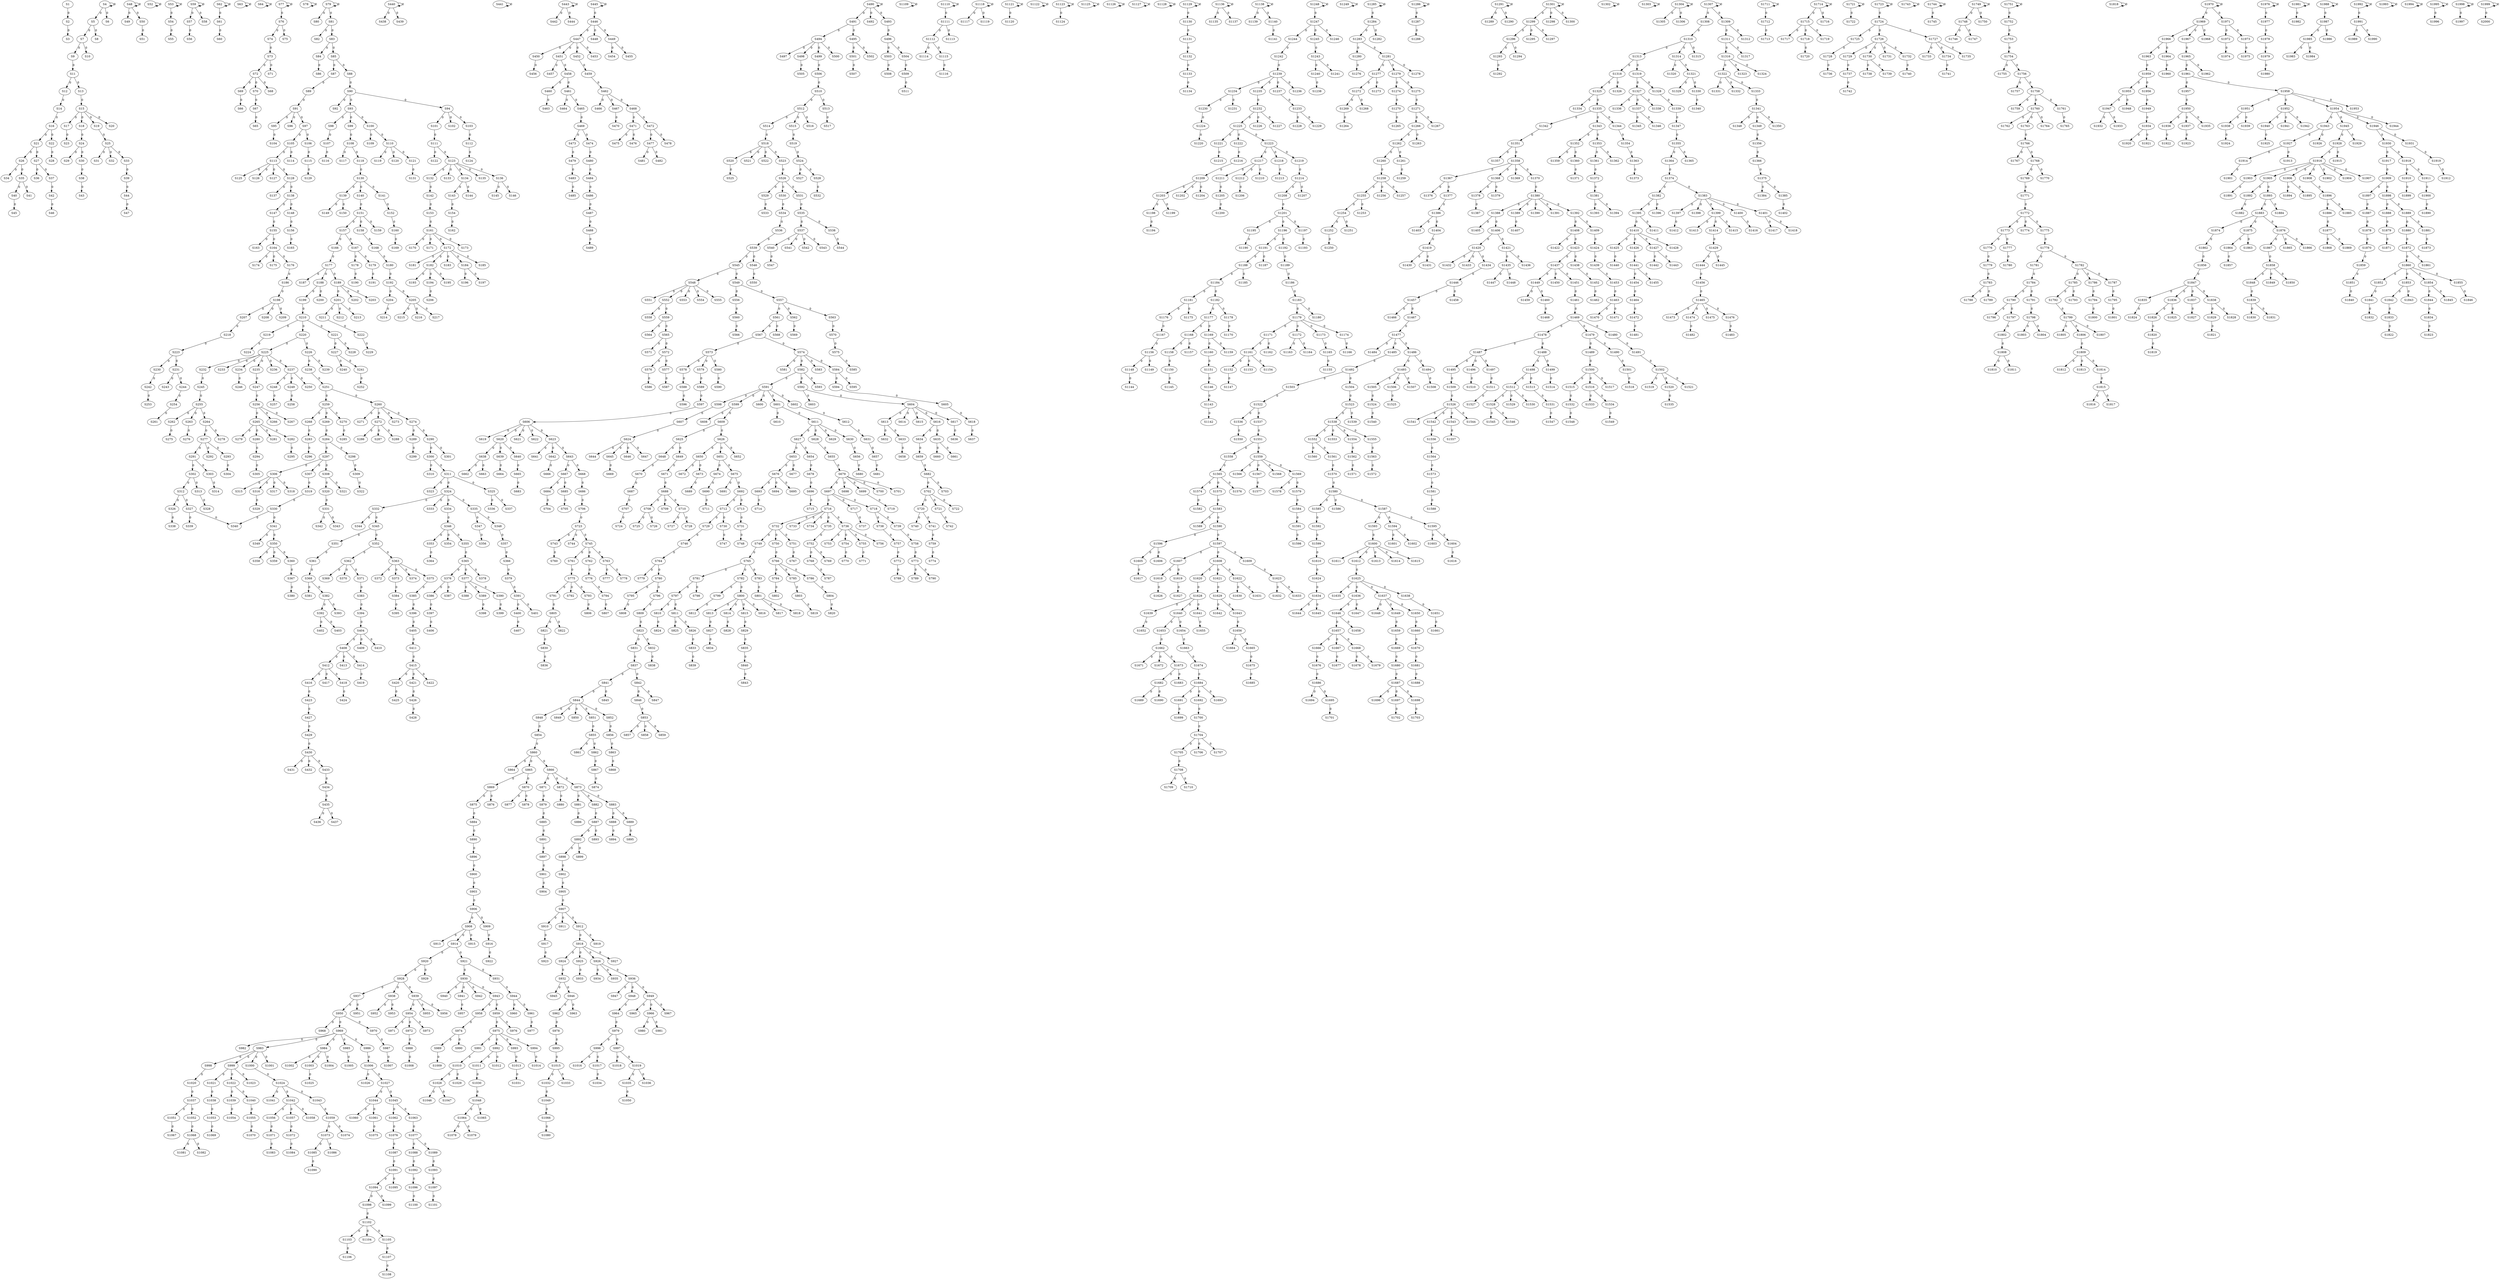 strict digraph {
	S1 -> S2 [ label = 0 ];
	S2 -> S3 [ label = 0 ];
	S4 -> S4 [ label = 0 ];
	S4 -> S5 [ label = 0 ];
	S4 -> S6 [ label = 0 ];
	S5 -> S7 [ label = 0 ];
	S5 -> S8 [ label = 0 ];
	S7 -> S9 [ label = 0 ];
	S7 -> S10 [ label = 0 ];
	S9 -> S11 [ label = 0 ];
	S11 -> S12 [ label = 0 ];
	S11 -> S13 [ label = 0 ];
	S12 -> S14 [ label = 0 ];
	S13 -> S15 [ label = 0 ];
	S14 -> S16 [ label = 0 ];
	S15 -> S17 [ label = 0 ];
	S15 -> S18 [ label = 0 ];
	S15 -> S19 [ label = 0 ];
	S15 -> S20 [ label = 0 ];
	S16 -> S21 [ label = 0 ];
	S16 -> S22 [ label = 0 ];
	S17 -> S23 [ label = 0 ];
	S18 -> S24 [ label = 0 ];
	S19 -> S25 [ label = 0 ];
	S21 -> S26 [ label = 0 ];
	S21 -> S27 [ label = 0 ];
	S22 -> S28 [ label = 0 ];
	S24 -> S29 [ label = 0 ];
	S24 -> S30 [ label = 0 ];
	S25 -> S31 [ label = 0 ];
	S25 -> S32 [ label = 0 ];
	S25 -> S33 [ label = 0 ];
	S26 -> S34 [ label = 0 ];
	S26 -> S35 [ label = 0 ];
	S27 -> S36 [ label = 0 ];
	S27 -> S37 [ label = 0 ];
	S30 -> S38 [ label = 0 ];
	S33 -> S39 [ label = 0 ];
	S35 -> S40 [ label = 0 ];
	S35 -> S41 [ label = 0 ];
	S37 -> S42 [ label = 0 ];
	S38 -> S43 [ label = 0 ];
	S39 -> S44 [ label = 0 ];
	S40 -> S45 [ label = 0 ];
	S42 -> S46 [ label = 0 ];
	S44 -> S47 [ label = 0 ];
	S48 -> S48 [ label = 0 ];
	S48 -> S49 [ label = 0 ];
	S48 -> S50 [ label = 0 ];
	S50 -> S51 [ label = 0 ];
	S52 -> S52 [ label = 0 ];
	S53 -> S53 [ label = 0 ];
	S53 -> S54 [ label = 0 ];
	S54 -> S55 [ label = 0 ];
	S57 -> S56 [ label = 0 ];
	S59 -> S57 [ label = 0 ];
	S59 -> S58 [ label = 0 ];
	S59 -> S59 [ label = 0 ];
	S61 -> S60 [ label = 0 ];
	S62 -> S61 [ label = 0 ];
	S62 -> S62 [ label = 0 ];
	S63 -> S63 [ label = 0 ];
	S64 -> S64 [ label = 0 ];
	S67 -> S65 [ label = 0 ];
	S69 -> S66 [ label = 0 ];
	S70 -> S67 [ label = 0 ];
	S72 -> S68 [ label = 0 ];
	S72 -> S69 [ label = 0 ];
	S72 -> S70 [ label = 0 ];
	S73 -> S71 [ label = 0 ];
	S73 -> S72 [ label = 0 ];
	S74 -> S73 [ label = 0 ];
	S76 -> S74 [ label = 0 ];
	S76 -> S75 [ label = 0 ];
	S77 -> S76 [ label = 0 ];
	S77 -> S77 [ label = 0 ];
	S78 -> S78 [ label = 0 ];
	S79 -> S79 [ label = 0 ];
	S79 -> S80 [ label = 0 ];
	S79 -> S81 [ label = 0 ];
	S81 -> S82 [ label = 0 ];
	S81 -> S83 [ label = 0 ];
	S83 -> S84 [ label = 0 ];
	S83 -> S85 [ label = 0 ];
	S84 -> S86 [ label = 0 ];
	S85 -> S87 [ label = 0 ];
	S85 -> S88 [ label = 0 ];
	S87 -> S89 [ label = 0 ];
	S88 -> S90 [ label = 0 ];
	S89 -> S91 [ label = 0 ];
	S90 -> S92 [ label = 0 ];
	S90 -> S93 [ label = 0 ];
	S90 -> S94 [ label = 0 ];
	S91 -> S95 [ label = 0 ];
	S91 -> S96 [ label = 0 ];
	S91 -> S97 [ label = 0 ];
	S93 -> S98 [ label = 0 ];
	S93 -> S99 [ label = 0 ];
	S93 -> S100 [ label = 0 ];
	S94 -> S101 [ label = 0 ];
	S94 -> S102 [ label = 0 ];
	S94 -> S103 [ label = 0 ];
	S95 -> S104 [ label = 0 ];
	S97 -> S105 [ label = 0 ];
	S97 -> S106 [ label = 0 ];
	S98 -> S107 [ label = 0 ];
	S99 -> S108 [ label = 0 ];
	S100 -> S109 [ label = 0 ];
	S100 -> S110 [ label = 0 ];
	S101 -> S111 [ label = 0 ];
	S103 -> S112 [ label = 0 ];
	S105 -> S113 [ label = 0 ];
	S105 -> S114 [ label = 0 ];
	S106 -> S115 [ label = 0 ];
	S107 -> S116 [ label = 0 ];
	S108 -> S117 [ label = 0 ];
	S108 -> S118 [ label = 0 ];
	S110 -> S119 [ label = 0 ];
	S110 -> S120 [ label = 0 ];
	S110 -> S121 [ label = 0 ];
	S111 -> S122 [ label = 0 ];
	S111 -> S123 [ label = 0 ];
	S112 -> S124 [ label = 0 ];
	S113 -> S125 [ label = 0 ];
	S113 -> S126 [ label = 0 ];
	S113 -> S127 [ label = 0 ];
	S113 -> S128 [ label = 0 ];
	S115 -> S129 [ label = 0 ];
	S118 -> S130 [ label = 0 ];
	S121 -> S131 [ label = 0 ];
	S123 -> S132 [ label = 0 ];
	S123 -> S133 [ label = 0 ];
	S123 -> S134 [ label = 0 ];
	S123 -> S135 [ label = 0 ];
	S123 -> S136 [ label = 0 ];
	S128 -> S137 [ label = 0 ];
	S128 -> S138 [ label = 0 ];
	S130 -> S139 [ label = 0 ];
	S130 -> S140 [ label = 0 ];
	S130 -> S141 [ label = 0 ];
	S132 -> S142 [ label = 0 ];
	S134 -> S143 [ label = 0 ];
	S134 -> S144 [ label = 0 ];
	S136 -> S145 [ label = 0 ];
	S136 -> S146 [ label = 0 ];
	S138 -> S147 [ label = 0 ];
	S138 -> S148 [ label = 0 ];
	S139 -> S149 [ label = 0 ];
	S139 -> S150 [ label = 0 ];
	S140 -> S151 [ label = 0 ];
	S141 -> S152 [ label = 0 ];
	S142 -> S153 [ label = 0 ];
	S143 -> S154 [ label = 0 ];
	S147 -> S155 [ label = 0 ];
	S148 -> S156 [ label = 0 ];
	S151 -> S157 [ label = 0 ];
	S151 -> S158 [ label = 0 ];
	S151 -> S159 [ label = 0 ];
	S152 -> S160 [ label = 0 ];
	S153 -> S161 [ label = 0 ];
	S154 -> S162 [ label = 0 ];
	S155 -> S163 [ label = 0 ];
	S155 -> S164 [ label = 0 ];
	S156 -> S165 [ label = 0 ];
	S157 -> S166 [ label = 0 ];
	S157 -> S167 [ label = 0 ];
	S158 -> S168 [ label = 0 ];
	S160 -> S169 [ label = 0 ];
	S161 -> S170 [ label = 0 ];
	S161 -> S171 [ label = 0 ];
	S161 -> S172 [ label = 0 ];
	S161 -> S173 [ label = 0 ];
	S164 -> S174 [ label = 0 ];
	S164 -> S175 [ label = 0 ];
	S164 -> S176 [ label = 0 ];
	S166 -> S177 [ label = 0 ];
	S167 -> S178 [ label = 0 ];
	S167 -> S179 [ label = 0 ];
	S168 -> S180 [ label = 0 ];
	S172 -> S181 [ label = 0 ];
	S172 -> S182 [ label = 0 ];
	S172 -> S183 [ label = 0 ];
	S172 -> S184 [ label = 0 ];
	S172 -> S185 [ label = 0 ];
	S176 -> S186 [ label = 0 ];
	S177 -> S187 [ label = 0 ];
	S177 -> S188 [ label = 0 ];
	S177 -> S189 [ label = 0 ];
	S178 -> S190 [ label = 0 ];
	S179 -> S191 [ label = 0 ];
	S180 -> S192 [ label = 0 ];
	S182 -> S193 [ label = 0 ];
	S182 -> S194 [ label = 0 ];
	S182 -> S195 [ label = 0 ];
	S184 -> S196 [ label = 0 ];
	S184 -> S197 [ label = 0 ];
	S186 -> S198 [ label = 0 ];
	S188 -> S199 [ label = 0 ];
	S188 -> S200 [ label = 0 ];
	S189 -> S201 [ label = 0 ];
	S189 -> S202 [ label = 0 ];
	S189 -> S203 [ label = 0 ];
	S192 -> S204 [ label = 0 ];
	S192 -> S205 [ label = 0 ];
	S194 -> S206 [ label = 0 ];
	S198 -> S207 [ label = 0 ];
	S198 -> S208 [ label = 0 ];
	S198 -> S209 [ label = 0 ];
	S199 -> S210 [ label = 0 ];
	S201 -> S211 [ label = 0 ];
	S201 -> S212 [ label = 0 ];
	S201 -> S213 [ label = 0 ];
	S204 -> S214 [ label = 0 ];
	S205 -> S215 [ label = 0 ];
	S205 -> S216 [ label = 0 ];
	S205 -> S217 [ label = 0 ];
	S207 -> S218 [ label = 0 ];
	S210 -> S219 [ label = 0 ];
	S210 -> S220 [ label = 0 ];
	S210 -> S221 [ label = 0 ];
	S211 -> S222 [ label = 0 ];
	S218 -> S223 [ label = 0 ];
	S219 -> S224 [ label = 0 ];
	S220 -> S225 [ label = 0 ];
	S220 -> S226 [ label = 0 ];
	S221 -> S227 [ label = 0 ];
	S221 -> S228 [ label = 0 ];
	S222 -> S229 [ label = 0 ];
	S223 -> S230 [ label = 0 ];
	S223 -> S231 [ label = 0 ];
	S225 -> S232 [ label = 0 ];
	S225 -> S233 [ label = 0 ];
	S225 -> S234 [ label = 0 ];
	S225 -> S235 [ label = 0 ];
	S225 -> S236 [ label = 0 ];
	S225 -> S237 [ label = 0 ];
	S226 -> S238 [ label = 0 ];
	S226 -> S239 [ label = 0 ];
	S227 -> S240 [ label = 0 ];
	S227 -> S241 [ label = 0 ];
	S230 -> S242 [ label = 0 ];
	S231 -> S243 [ label = 0 ];
	S231 -> S244 [ label = 0 ];
	S232 -> S245 [ label = 0 ];
	S234 -> S246 [ label = 0 ];
	S235 -> S247 [ label = 0 ];
	S237 -> S248 [ label = 0 ];
	S237 -> S249 [ label = 0 ];
	S237 -> S250 [ label = 0 ];
	S238 -> S251 [ label = 0 ];
	S241 -> S252 [ label = 0 ];
	S242 -> S253 [ label = 0 ];
	S244 -> S254 [ label = 0 ];
	S245 -> S255 [ label = 0 ];
	S247 -> S256 [ label = 0 ];
	S248 -> S257 [ label = 0 ];
	S249 -> S258 [ label = 0 ];
	S251 -> S259 [ label = 0 ];
	S251 -> S260 [ label = 0 ];
	S254 -> S261 [ label = 0 ];
	S255 -> S262 [ label = 0 ];
	S255 -> S263 [ label = 0 ];
	S255 -> S264 [ label = 0 ];
	S256 -> S265 [ label = 0 ];
	S256 -> S266 [ label = 0 ];
	S256 -> S267 [ label = 0 ];
	S259 -> S268 [ label = 0 ];
	S259 -> S269 [ label = 0 ];
	S259 -> S270 [ label = 0 ];
	S260 -> S271 [ label = 0 ];
	S260 -> S272 [ label = 0 ];
	S260 -> S273 [ label = 0 ];
	S260 -> S274 [ label = 0 ];
	S262 -> S275 [ label = 0 ];
	S263 -> S276 [ label = 0 ];
	S264 -> S277 [ label = 0 ];
	S264 -> S278 [ label = 0 ];
	S265 -> S279 [ label = 0 ];
	S265 -> S280 [ label = 0 ];
	S265 -> S281 [ label = 0 ];
	S265 -> S282 [ label = 0 ];
	S268 -> S283 [ label = 0 ];
	S269 -> S284 [ label = 0 ];
	S270 -> S285 [ label = 0 ];
	S272 -> S286 [ label = 0 ];
	S272 -> S287 [ label = 0 ];
	S272 -> S288 [ label = 0 ];
	S274 -> S289 [ label = 0 ];
	S274 -> S290 [ label = 0 ];
	S277 -> S291 [ label = 0 ];
	S277 -> S292 [ label = 0 ];
	S277 -> S293 [ label = 0 ];
	S280 -> S294 [ label = 0 ];
	S282 -> S295 [ label = 0 ];
	S283 -> S296 [ label = 0 ];
	S284 -> S297 [ label = 0 ];
	S284 -> S298 [ label = 0 ];
	S289 -> S299 [ label = 0 ];
	S290 -> S300 [ label = 0 ];
	S290 -> S301 [ label = 0 ];
	S291 -> S302 [ label = 0 ];
	S291 -> S303 [ label = 0 ];
	S293 -> S304 [ label = 0 ];
	S294 -> S305 [ label = 0 ];
	S297 -> S306 [ label = 0 ];
	S297 -> S307 [ label = 0 ];
	S297 -> S308 [ label = 0 ];
	S298 -> S309 [ label = 0 ];
	S300 -> S310 [ label = 0 ];
	S300 -> S311 [ label = 0 ];
	S302 -> S312 [ label = 0 ];
	S302 -> S313 [ label = 0 ];
	S303 -> S314 [ label = 0 ];
	S306 -> S315 [ label = 0 ];
	S306 -> S316 [ label = 0 ];
	S306 -> S317 [ label = 0 ];
	S306 -> S318 [ label = 0 ];
	S307 -> S319 [ label = 0 ];
	S308 -> S320 [ label = 0 ];
	S308 -> S321 [ label = 0 ];
	S309 -> S322 [ label = 0 ];
	S311 -> S323 [ label = 0 ];
	S311 -> S324 [ label = 0 ];
	S311 -> S325 [ label = 0 ];
	S312 -> S326 [ label = 0 ];
	S312 -> S327 [ label = 0 ];
	S313 -> S328 [ label = 0 ];
	S316 -> S329 [ label = 0 ];
	S319 -> S330 [ label = 0 ];
	S320 -> S331 [ label = 0 ];
	S324 -> S332 [ label = 0 ];
	S324 -> S333 [ label = 0 ];
	S324 -> S334 [ label = 0 ];
	S324 -> S335 [ label = 0 ];
	S325 -> S336 [ label = 0 ];
	S325 -> S337 [ label = 0 ];
	S326 -> S338 [ label = 0 ];
	S327 -> S339 [ label = 0 ];
	S330 -> S340 [ label = 0 ];
	S330 -> S341 [ label = 0 ];
	S331 -> S342 [ label = 0 ];
	S331 -> S343 [ label = 0 ];
	S332 -> S344 [ label = 0 ];
	S332 -> S345 [ label = 0 ];
	S334 -> S346 [ label = 0 ];
	S335 -> S347 [ label = 0 ];
	S335 -> S348 [ label = 0 ];
	S341 -> S349 [ label = 0 ];
	S341 -> S350 [ label = 0 ];
	S345 -> S351 [ label = 0 ];
	S345 -> S352 [ label = 0 ];
	S346 -> S353 [ label = 0 ];
	S346 -> S354 [ label = 0 ];
	S346 -> S355 [ label = 0 ];
	S347 -> S356 [ label = 0 ];
	S348 -> S357 [ label = 0 ];
	S350 -> S358 [ label = 0 ];
	S350 -> S359 [ label = 0 ];
	S350 -> S360 [ label = 0 ];
	S351 -> S361 [ label = 0 ];
	S352 -> S362 [ label = 0 ];
	S352 -> S363 [ label = 0 ];
	S353 -> S364 [ label = 0 ];
	S355 -> S365 [ label = 0 ];
	S357 -> S366 [ label = 0 ];
	S360 -> S367 [ label = 0 ];
	S361 -> S368 [ label = 0 ];
	S362 -> S369 [ label = 0 ];
	S362 -> S370 [ label = 0 ];
	S362 -> S371 [ label = 0 ];
	S363 -> S372 [ label = 0 ];
	S363 -> S373 [ label = 0 ];
	S363 -> S374 [ label = 0 ];
	S363 -> S375 [ label = 0 ];
	S365 -> S376 [ label = 0 ];
	S365 -> S377 [ label = 0 ];
	S365 -> S378 [ label = 0 ];
	S366 -> S379 [ label = 0 ];
	S367 -> S380 [ label = 0 ];
	S368 -> S381 [ label = 0 ];
	S368 -> S382 [ label = 0 ];
	S371 -> S383 [ label = 0 ];
	S373 -> S384 [ label = 0 ];
	S375 -> S385 [ label = 0 ];
	S376 -> S386 [ label = 0 ];
	S376 -> S387 [ label = 0 ];
	S377 -> S388 [ label = 0 ];
	S377 -> S389 [ label = 0 ];
	S377 -> S390 [ label = 0 ];
	S379 -> S391 [ label = 0 ];
	S382 -> S392 [ label = 0 ];
	S382 -> S393 [ label = 0 ];
	S383 -> S394 [ label = 0 ];
	S384 -> S395 [ label = 0 ];
	S385 -> S396 [ label = 0 ];
	S386 -> S397 [ label = 0 ];
	S389 -> S398 [ label = 0 ];
	S390 -> S399 [ label = 0 ];
	S391 -> S400 [ label = 0 ];
	S391 -> S401 [ label = 0 ];
	S392 -> S402 [ label = 0 ];
	S392 -> S403 [ label = 0 ];
	S394 -> S404 [ label = 0 ];
	S396 -> S405 [ label = 0 ];
	S397 -> S406 [ label = 0 ];
	S400 -> S407 [ label = 0 ];
	S404 -> S408 [ label = 0 ];
	S404 -> S409 [ label = 0 ];
	S404 -> S410 [ label = 0 ];
	S405 -> S411 [ label = 0 ];
	S408 -> S412 [ label = 0 ];
	S408 -> S413 [ label = 0 ];
	S408 -> S414 [ label = 0 ];
	S411 -> S415 [ label = 0 ];
	S412 -> S416 [ label = 0 ];
	S412 -> S417 [ label = 0 ];
	S412 -> S418 [ label = 0 ];
	S414 -> S419 [ label = 0 ];
	S415 -> S420 [ label = 0 ];
	S415 -> S421 [ label = 0 ];
	S415 -> S422 [ label = 0 ];
	S416 -> S423 [ label = 0 ];
	S418 -> S424 [ label = 0 ];
	S420 -> S425 [ label = 0 ];
	S421 -> S426 [ label = 0 ];
	S423 -> S427 [ label = 0 ];
	S426 -> S428 [ label = 0 ];
	S427 -> S429 [ label = 0 ];
	S429 -> S430 [ label = 0 ];
	S430 -> S431 [ label = 0 ];
	S430 -> S432 [ label = 0 ];
	S430 -> S433 [ label = 0 ];
	S433 -> S434 [ label = 0 ];
	S434 -> S435 [ label = 0 ];
	S435 -> S436 [ label = 0 ];
	S435 -> S437 [ label = 0 ];
	S440 -> S438 [ label = 0 ];
	S440 -> S439 [ label = 0 ];
	S440 -> S440 [ label = 0 ];
	S441 -> S441 [ label = 0 ];
	S443 -> S442 [ label = 0 ];
	S443 -> S443 [ label = 0 ];
	S443 -> S444 [ label = 0 ];
	S445 -> S445 [ label = 0 ];
	S445 -> S446 [ label = 0 ];
	S446 -> S447 [ label = 0 ];
	S446 -> S448 [ label = 0 ];
	S446 -> S449 [ label = 0 ];
	S447 -> S450 [ label = 0 ];
	S447 -> S451 [ label = 0 ];
	S447 -> S452 [ label = 0 ];
	S447 -> S453 [ label = 0 ];
	S449 -> S454 [ label = 0 ];
	S449 -> S455 [ label = 0 ];
	S450 -> S456 [ label = 0 ];
	S451 -> S457 [ label = 0 ];
	S451 -> S458 [ label = 0 ];
	S452 -> S459 [ label = 0 ];
	S458 -> S460 [ label = 0 ];
	S458 -> S461 [ label = 0 ];
	S459 -> S462 [ label = 0 ];
	S460 -> S463 [ label = 0 ];
	S461 -> S464 [ label = 0 ];
	S461 -> S465 [ label = 0 ];
	S462 -> S466 [ label = 0 ];
	S462 -> S467 [ label = 0 ];
	S462 -> S468 [ label = 0 ];
	S465 -> S469 [ label = 0 ];
	S467 -> S470 [ label = 0 ];
	S468 -> S471 [ label = 0 ];
	S468 -> S472 [ label = 0 ];
	S469 -> S473 [ label = 0 ];
	S469 -> S474 [ label = 0 ];
	S471 -> S475 [ label = 0 ];
	S471 -> S476 [ label = 0 ];
	S472 -> S477 [ label = 0 ];
	S472 -> S478 [ label = 0 ];
	S473 -> S479 [ label = 0 ];
	S474 -> S480 [ label = 0 ];
	S477 -> S481 [ label = 0 ];
	S477 -> S482 [ label = 0 ];
	S479 -> S483 [ label = 0 ];
	S480 -> S484 [ label = 0 ];
	S483 -> S485 [ label = 0 ];
	S484 -> S486 [ label = 0 ];
	S486 -> S487 [ label = 0 ];
	S487 -> S488 [ label = 0 ];
	S488 -> S489 [ label = 0 ];
	S490 -> S490 [ label = 0 ];
	S490 -> S491 [ label = 0 ];
	S490 -> S492 [ label = 0 ];
	S490 -> S493 [ label = 0 ];
	S491 -> S494 [ label = 0 ];
	S491 -> S495 [ label = 0 ];
	S493 -> S496 [ label = 0 ];
	S494 -> S497 [ label = 0 ];
	S494 -> S498 [ label = 0 ];
	S494 -> S499 [ label = 0 ];
	S494 -> S500 [ label = 0 ];
	S495 -> S501 [ label = 0 ];
	S495 -> S502 [ label = 0 ];
	S496 -> S503 [ label = 0 ];
	S496 -> S504 [ label = 0 ];
	S498 -> S505 [ label = 0 ];
	S499 -> S506 [ label = 0 ];
	S501 -> S507 [ label = 0 ];
	S503 -> S508 [ label = 0 ];
	S504 -> S509 [ label = 0 ];
	S506 -> S510 [ label = 0 ];
	S509 -> S511 [ label = 0 ];
	S510 -> S512 [ label = 0 ];
	S510 -> S513 [ label = 0 ];
	S512 -> S514 [ label = 0 ];
	S512 -> S515 [ label = 0 ];
	S512 -> S516 [ label = 0 ];
	S513 -> S517 [ label = 0 ];
	S514 -> S518 [ label = 0 ];
	S515 -> S519 [ label = 0 ];
	S518 -> S520 [ label = 0 ];
	S518 -> S521 [ label = 0 ];
	S518 -> S522 [ label = 0 ];
	S518 -> S523 [ label = 0 ];
	S519 -> S524 [ label = 0 ];
	S520 -> S525 [ label = 0 ];
	S523 -> S526 [ label = 0 ];
	S524 -> S527 [ label = 0 ];
	S524 -> S528 [ label = 0 ];
	S526 -> S529 [ label = 0 ];
	S526 -> S530 [ label = 0 ];
	S526 -> S531 [ label = 0 ];
	S528 -> S532 [ label = 0 ];
	S529 -> S533 [ label = 0 ];
	S530 -> S534 [ label = 0 ];
	S531 -> S535 [ label = 0 ];
	S534 -> S536 [ label = 0 ];
	S535 -> S537 [ label = 0 ];
	S535 -> S538 [ label = 0 ];
	S536 -> S539 [ label = 0 ];
	S537 -> S540 [ label = 0 ];
	S537 -> S541 [ label = 0 ];
	S537 -> S542 [ label = 0 ];
	S537 -> S543 [ label = 0 ];
	S538 -> S544 [ label = 0 ];
	S539 -> S545 [ label = 0 ];
	S539 -> S546 [ label = 0 ];
	S540 -> S547 [ label = 0 ];
	S545 -> S548 [ label = 0 ];
	S545 -> S549 [ label = 0 ];
	S546 -> S550 [ label = 0 ];
	S548 -> S551 [ label = 0 ];
	S548 -> S552 [ label = 0 ];
	S548 -> S553 [ label = 0 ];
	S548 -> S554 [ label = 0 ];
	S548 -> S555 [ label = 0 ];
	S549 -> S556 [ label = 0 ];
	S549 -> S557 [ label = 0 ];
	S552 -> S558 [ label = 0 ];
	S552 -> S559 [ label = 0 ];
	S556 -> S560 [ label = 0 ];
	S557 -> S561 [ label = 0 ];
	S557 -> S562 [ label = 0 ];
	S557 -> S563 [ label = 0 ];
	S559 -> S564 [ label = 0 ];
	S559 -> S565 [ label = 0 ];
	S560 -> S566 [ label = 0 ];
	S561 -> S567 [ label = 0 ];
	S561 -> S568 [ label = 0 ];
	S562 -> S569 [ label = 0 ];
	S563 -> S570 [ label = 0 ];
	S565 -> S571 [ label = 0 ];
	S565 -> S572 [ label = 0 ];
	S567 -> S573 [ label = 0 ];
	S567 -> S574 [ label = 0 ];
	S570 -> S575 [ label = 0 ];
	S572 -> S576 [ label = 0 ];
	S572 -> S577 [ label = 0 ];
	S573 -> S578 [ label = 0 ];
	S573 -> S579 [ label = 0 ];
	S573 -> S580 [ label = 0 ];
	S574 -> S581 [ label = 0 ];
	S574 -> S582 [ label = 0 ];
	S574 -> S583 [ label = 0 ];
	S574 -> S584 [ label = 0 ];
	S575 -> S585 [ label = 0 ];
	S576 -> S586 [ label = 0 ];
	S577 -> S587 [ label = 0 ];
	S578 -> S588 [ label = 0 ];
	S579 -> S589 [ label = 0 ];
	S580 -> S590 [ label = 0 ];
	S582 -> S591 [ label = 0 ];
	S582 -> S592 [ label = 0 ];
	S582 -> S593 [ label = 0 ];
	S584 -> S594 [ label = 0 ];
	S584 -> S595 [ label = 0 ];
	S588 -> S596 [ label = 0 ];
	S589 -> S597 [ label = 0 ];
	S591 -> S598 [ label = 0 ];
	S591 -> S599 [ label = 0 ];
	S591 -> S600 [ label = 0 ];
	S591 -> S601 [ label = 0 ];
	S591 -> S602 [ label = 0 ];
	S592 -> S603 [ label = 0 ];
	S592 -> S604 [ label = 0 ];
	S594 -> S605 [ label = 0 ];
	S597 -> S606 [ label = 0 ];
	S598 -> S607 [ label = 0 ];
	S599 -> S608 [ label = 0 ];
	S599 -> S609 [ label = 0 ];
	S601 -> S610 [ label = 0 ];
	S601 -> S611 [ label = 0 ];
	S602 -> S612 [ label = 0 ];
	S604 -> S613 [ label = 0 ];
	S604 -> S614 [ label = 0 ];
	S604 -> S615 [ label = 0 ];
	S604 -> S616 [ label = 0 ];
	S604 -> S617 [ label = 0 ];
	S605 -> S618 [ label = 0 ];
	S606 -> S619 [ label = 0 ];
	S606 -> S620 [ label = 0 ];
	S606 -> S621 [ label = 0 ];
	S606 -> S622 [ label = 0 ];
	S606 -> S623 [ label = 0 ];
	S607 -> S624 [ label = 0 ];
	S609 -> S625 [ label = 0 ];
	S609 -> S626 [ label = 0 ];
	S611 -> S627 [ label = 0 ];
	S611 -> S628 [ label = 0 ];
	S611 -> S629 [ label = 0 ];
	S611 -> S630 [ label = 0 ];
	S612 -> S631 [ label = 0 ];
	S613 -> S632 [ label = 0 ];
	S613 -> S633 [ label = 0 ];
	S616 -> S634 [ label = 0 ];
	S616 -> S635 [ label = 0 ];
	S617 -> S636 [ label = 0 ];
	S618 -> S637 [ label = 0 ];
	S620 -> S638 [ label = 0 ];
	S620 -> S639 [ label = 0 ];
	S620 -> S640 [ label = 0 ];
	S623 -> S641 [ label = 0 ];
	S623 -> S642 [ label = 0 ];
	S623 -> S643 [ label = 0 ];
	S624 -> S644 [ label = 0 ];
	S624 -> S645 [ label = 0 ];
	S624 -> S646 [ label = 0 ];
	S624 -> S647 [ label = 0 ];
	S625 -> S648 [ label = 0 ];
	S625 -> S649 [ label = 0 ];
	S626 -> S650 [ label = 0 ];
	S626 -> S651 [ label = 0 ];
	S626 -> S652 [ label = 0 ];
	S627 -> S653 [ label = 0 ];
	S627 -> S654 [ label = 0 ];
	S628 -> S655 [ label = 0 ];
	S630 -> S656 [ label = 0 ];
	S631 -> S657 [ label = 0 ];
	S633 -> S658 [ label = 0 ];
	S634 -> S659 [ label = 0 ];
	S635 -> S660 [ label = 0 ];
	S635 -> S661 [ label = 0 ];
	S638 -> S662 [ label = 0 ];
	S638 -> S663 [ label = 0 ];
	S639 -> S664 [ label = 0 ];
	S640 -> S665 [ label = 0 ];
	S642 -> S666 [ label = 0 ];
	S643 -> S667 [ label = 0 ];
	S643 -> S668 [ label = 0 ];
	S645 -> S669 [ label = 0 ];
	S648 -> S670 [ label = 0 ];
	S649 -> S671 [ label = 0 ];
	S650 -> S672 [ label = 0 ];
	S650 -> S673 [ label = 0 ];
	S651 -> S674 [ label = 0 ];
	S651 -> S675 [ label = 0 ];
	S653 -> S676 [ label = 0 ];
	S653 -> S677 [ label = 0 ];
	S654 -> S678 [ label = 0 ];
	S655 -> S679 [ label = 0 ];
	S656 -> S680 [ label = 0 ];
	S657 -> S681 [ label = 0 ];
	S659 -> S682 [ label = 0 ];
	S665 -> S683 [ label = 0 ];
	S667 -> S684 [ label = 0 ];
	S667 -> S685 [ label = 0 ];
	S668 -> S686 [ label = 0 ];
	S670 -> S687 [ label = 0 ];
	S671 -> S688 [ label = 0 ];
	S673 -> S689 [ label = 0 ];
	S674 -> S690 [ label = 0 ];
	S675 -> S691 [ label = 0 ];
	S675 -> S692 [ label = 0 ];
	S676 -> S693 [ label = 0 ];
	S676 -> S694 [ label = 0 ];
	S676 -> S695 [ label = 0 ];
	S678 -> S696 [ label = 0 ];
	S679 -> S697 [ label = 0 ];
	S679 -> S698 [ label = 0 ];
	S679 -> S699 [ label = 0 ];
	S679 -> S700 [ label = 0 ];
	S679 -> S701 [ label = 0 ];
	S682 -> S702 [ label = 0 ];
	S682 -> S703 [ label = 0 ];
	S684 -> S704 [ label = 0 ];
	S685 -> S705 [ label = 0 ];
	S686 -> S706 [ label = 0 ];
	S687 -> S707 [ label = 0 ];
	S688 -> S708 [ label = 0 ];
	S688 -> S709 [ label = 0 ];
	S688 -> S710 [ label = 0 ];
	S690 -> S711 [ label = 0 ];
	S692 -> S712 [ label = 0 ];
	S692 -> S713 [ label = 0 ];
	S693 -> S714 [ label = 0 ];
	S696 -> S715 [ label = 0 ];
	S697 -> S716 [ label = 0 ];
	S697 -> S717 [ label = 0 ];
	S697 -> S718 [ label = 0 ];
	S699 -> S719 [ label = 0 ];
	S702 -> S720 [ label = 0 ];
	S702 -> S721 [ label = 0 ];
	S702 -> S722 [ label = 0 ];
	S706 -> S723 [ label = 0 ];
	S707 -> S724 [ label = 0 ];
	S708 -> S725 [ label = 0 ];
	S708 -> S726 [ label = 0 ];
	S710 -> S727 [ label = 0 ];
	S710 -> S728 [ label = 0 ];
	S712 -> S729 [ label = 0 ];
	S712 -> S730 [ label = 0 ];
	S713 -> S731 [ label = 0 ];
	S716 -> S732 [ label = 0 ];
	S716 -> S733 [ label = 0 ];
	S716 -> S734 [ label = 0 ];
	S716 -> S735 [ label = 0 ];
	S716 -> S736 [ label = 0 ];
	S717 -> S737 [ label = 0 ];
	S718 -> S738 [ label = 0 ];
	S718 -> S739 [ label = 0 ];
	S720 -> S740 [ label = 0 ];
	S720 -> S741 [ label = 0 ];
	S721 -> S742 [ label = 0 ];
	S723 -> S743 [ label = 0 ];
	S723 -> S744 [ label = 0 ];
	S723 -> S745 [ label = 0 ];
	S729 -> S746 [ label = 0 ];
	S730 -> S747 [ label = 0 ];
	S731 -> S748 [ label = 0 ];
	S732 -> S749 [ label = 0 ];
	S732 -> S750 [ label = 0 ];
	S732 -> S751 [ label = 0 ];
	S735 -> S752 [ label = 0 ];
	S736 -> S753 [ label = 0 ];
	S736 -> S754 [ label = 0 ];
	S736 -> S755 [ label = 0 ];
	S736 -> S756 [ label = 0 ];
	S738 -> S757 [ label = 0 ];
	S739 -> S758 [ label = 0 ];
	S741 -> S759 [ label = 0 ];
	S743 -> S760 [ label = 0 ];
	S745 -> S761 [ label = 0 ];
	S745 -> S762 [ label = 0 ];
	S745 -> S763 [ label = 0 ];
	S746 -> S764 [ label = 0 ];
	S749 -> S765 [ label = 0 ];
	S750 -> S766 [ label = 0 ];
	S751 -> S767 [ label = 0 ];
	S752 -> S768 [ label = 0 ];
	S752 -> S769 [ label = 0 ];
	S754 -> S770 [ label = 0 ];
	S755 -> S771 [ label = 0 ];
	S757 -> S772 [ label = 0 ];
	S758 -> S773 [ label = 0 ];
	S759 -> S774 [ label = 0 ];
	S761 -> S775 [ label = 0 ];
	S762 -> S776 [ label = 0 ];
	S763 -> S777 [ label = 0 ];
	S763 -> S778 [ label = 0 ];
	S764 -> S779 [ label = 0 ];
	S764 -> S780 [ label = 0 ];
	S765 -> S781 [ label = 0 ];
	S765 -> S782 [ label = 0 ];
	S765 -> S783 [ label = 0 ];
	S766 -> S784 [ label = 0 ];
	S766 -> S785 [ label = 0 ];
	S766 -> S786 [ label = 0 ];
	S768 -> S787 [ label = 0 ];
	S772 -> S788 [ label = 0 ];
	S773 -> S789 [ label = 0 ];
	S773 -> S790 [ label = 0 ];
	S775 -> S791 [ label = 0 ];
	S775 -> S792 [ label = 0 ];
	S775 -> S793 [ label = 0 ];
	S776 -> S794 [ label = 0 ];
	S780 -> S795 [ label = 0 ];
	S780 -> S796 [ label = 0 ];
	S781 -> S797 [ label = 0 ];
	S781 -> S798 [ label = 0 ];
	S782 -> S799 [ label = 0 ];
	S782 -> S800 [ label = 0 ];
	S783 -> S801 [ label = 0 ];
	S784 -> S802 [ label = 0 ];
	S785 -> S803 [ label = 0 ];
	S786 -> S804 [ label = 0 ];
	S791 -> S805 [ label = 0 ];
	S793 -> S806 [ label = 0 ];
	S794 -> S807 [ label = 0 ];
	S795 -> S808 [ label = 0 ];
	S796 -> S809 [ label = 0 ];
	S797 -> S810 [ label = 0 ];
	S797 -> S811 [ label = 0 ];
	S799 -> S812 [ label = 0 ];
	S800 -> S813 [ label = 0 ];
	S800 -> S814 [ label = 0 ];
	S800 -> S815 [ label = 0 ];
	S800 -> S816 [ label = 0 ];
	S801 -> S817 [ label = 0 ];
	S801 -> S818 [ label = 0 ];
	S803 -> S819 [ label = 0 ];
	S804 -> S820 [ label = 0 ];
	S805 -> S821 [ label = 0 ];
	S805 -> S822 [ label = 0 ];
	S809 -> S823 [ label = 0 ];
	S810 -> S824 [ label = 0 ];
	S811 -> S825 [ label = 0 ];
	S811 -> S826 [ label = 0 ];
	S813 -> S827 [ label = 0 ];
	S814 -> S828 [ label = 0 ];
	S815 -> S829 [ label = 0 ];
	S821 -> S830 [ label = 0 ];
	S823 -> S831 [ label = 0 ];
	S823 -> S832 [ label = 0 ];
	S826 -> S833 [ label = 0 ];
	S827 -> S834 [ label = 0 ];
	S829 -> S835 [ label = 0 ];
	S830 -> S836 [ label = 0 ];
	S831 -> S837 [ label = 0 ];
	S832 -> S838 [ label = 0 ];
	S833 -> S839 [ label = 0 ];
	S835 -> S840 [ label = 0 ];
	S837 -> S841 [ label = 0 ];
	S837 -> S842 [ label = 0 ];
	S840 -> S843 [ label = 0 ];
	S841 -> S844 [ label = 0 ];
	S841 -> S845 [ label = 0 ];
	S842 -> S846 [ label = 0 ];
	S842 -> S847 [ label = 0 ];
	S844 -> S848 [ label = 0 ];
	S844 -> S849 [ label = 0 ];
	S844 -> S850 [ label = 0 ];
	S844 -> S851 [ label = 0 ];
	S844 -> S852 [ label = 0 ];
	S846 -> S853 [ label = 0 ];
	S848 -> S854 [ label = 0 ];
	S851 -> S855 [ label = 0 ];
	S852 -> S856 [ label = 0 ];
	S853 -> S857 [ label = 0 ];
	S853 -> S858 [ label = 0 ];
	S853 -> S859 [ label = 0 ];
	S854 -> S860 [ label = 0 ];
	S855 -> S861 [ label = 0 ];
	S855 -> S862 [ label = 0 ];
	S856 -> S863 [ label = 0 ];
	S860 -> S864 [ label = 0 ];
	S860 -> S865 [ label = 0 ];
	S860 -> S866 [ label = 0 ];
	S862 -> S867 [ label = 0 ];
	S863 -> S868 [ label = 0 ];
	S865 -> S869 [ label = 0 ];
	S865 -> S870 [ label = 0 ];
	S866 -> S871 [ label = 0 ];
	S866 -> S872 [ label = 0 ];
	S866 -> S873 [ label = 0 ];
	S867 -> S874 [ label = 0 ];
	S869 -> S875 [ label = 0 ];
	S869 -> S876 [ label = 0 ];
	S870 -> S877 [ label = 0 ];
	S870 -> S878 [ label = 0 ];
	S871 -> S879 [ label = 0 ];
	S872 -> S880 [ label = 0 ];
	S873 -> S881 [ label = 0 ];
	S873 -> S882 [ label = 0 ];
	S873 -> S883 [ label = 0 ];
	S875 -> S884 [ label = 0 ];
	S879 -> S885 [ label = 0 ];
	S881 -> S886 [ label = 0 ];
	S882 -> S887 [ label = 0 ];
	S883 -> S888 [ label = 0 ];
	S883 -> S889 [ label = 0 ];
	S884 -> S890 [ label = 0 ];
	S885 -> S891 [ label = 0 ];
	S887 -> S892 [ label = 0 ];
	S887 -> S893 [ label = 0 ];
	S888 -> S894 [ label = 0 ];
	S889 -> S895 [ label = 0 ];
	S890 -> S896 [ label = 0 ];
	S891 -> S897 [ label = 0 ];
	S892 -> S898 [ label = 0 ];
	S892 -> S899 [ label = 0 ];
	S896 -> S900 [ label = 0 ];
	S897 -> S901 [ label = 0 ];
	S898 -> S902 [ label = 0 ];
	S900 -> S903 [ label = 0 ];
	S901 -> S904 [ label = 0 ];
	S902 -> S905 [ label = 0 ];
	S903 -> S906 [ label = 0 ];
	S905 -> S907 [ label = 0 ];
	S906 -> S908 [ label = 0 ];
	S906 -> S909 [ label = 0 ];
	S907 -> S910 [ label = 0 ];
	S907 -> S911 [ label = 0 ];
	S907 -> S912 [ label = 0 ];
	S908 -> S913 [ label = 0 ];
	S908 -> S914 [ label = 0 ];
	S908 -> S915 [ label = 0 ];
	S909 -> S916 [ label = 0 ];
	S910 -> S917 [ label = 0 ];
	S912 -> S918 [ label = 0 ];
	S912 -> S919 [ label = 0 ];
	S914 -> S920 [ label = 0 ];
	S914 -> S921 [ label = 0 ];
	S916 -> S922 [ label = 0 ];
	S917 -> S923 [ label = 0 ];
	S918 -> S924 [ label = 0 ];
	S918 -> S925 [ label = 0 ];
	S918 -> S926 [ label = 0 ];
	S918 -> S927 [ label = 0 ];
	S920 -> S928 [ label = 0 ];
	S920 -> S929 [ label = 0 ];
	S921 -> S930 [ label = 0 ];
	S921 -> S931 [ label = 0 ];
	S924 -> S932 [ label = 0 ];
	S925 -> S933 [ label = 0 ];
	S926 -> S934 [ label = 0 ];
	S926 -> S935 [ label = 0 ];
	S926 -> S936 [ label = 0 ];
	S928 -> S937 [ label = 0 ];
	S928 -> S938 [ label = 0 ];
	S928 -> S939 [ label = 0 ];
	S930 -> S940 [ label = 0 ];
	S930 -> S941 [ label = 0 ];
	S930 -> S942 [ label = 0 ];
	S930 -> S943 [ label = 0 ];
	S931 -> S944 [ label = 0 ];
	S932 -> S945 [ label = 0 ];
	S932 -> S946 [ label = 0 ];
	S936 -> S947 [ label = 0 ];
	S936 -> S948 [ label = 0 ];
	S936 -> S949 [ label = 0 ];
	S937 -> S950 [ label = 0 ];
	S937 -> S951 [ label = 0 ];
	S938 -> S952 [ label = 0 ];
	S938 -> S953 [ label = 0 ];
	S939 -> S954 [ label = 0 ];
	S939 -> S955 [ label = 0 ];
	S939 -> S956 [ label = 0 ];
	S941 -> S957 [ label = 0 ];
	S943 -> S958 [ label = 0 ];
	S943 -> S959 [ label = 0 ];
	S944 -> S960 [ label = 0 ];
	S944 -> S961 [ label = 0 ];
	S946 -> S962 [ label = 0 ];
	S946 -> S963 [ label = 0 ];
	S948 -> S964 [ label = 0 ];
	S949 -> S965 [ label = 0 ];
	S949 -> S966 [ label = 0 ];
	S949 -> S967 [ label = 0 ];
	S950 -> S968 [ label = 0 ];
	S950 -> S969 [ label = 0 ];
	S950 -> S970 [ label = 0 ];
	S954 -> S971 [ label = 0 ];
	S954 -> S972 [ label = 0 ];
	S954 -> S973 [ label = 0 ];
	S958 -> S974 [ label = 0 ];
	S959 -> S975 [ label = 0 ];
	S959 -> S976 [ label = 0 ];
	S961 -> S977 [ label = 0 ];
	S962 -> S978 [ label = 0 ];
	S964 -> S979 [ label = 0 ];
	S966 -> S980 [ label = 0 ];
	S966 -> S981 [ label = 0 ];
	S969 -> S982 [ label = 0 ];
	S969 -> S983 [ label = 0 ];
	S969 -> S984 [ label = 0 ];
	S969 -> S985 [ label = 0 ];
	S969 -> S986 [ label = 0 ];
	S970 -> S987 [ label = 0 ];
	S972 -> S988 [ label = 0 ];
	S974 -> S989 [ label = 0 ];
	S974 -> S990 [ label = 0 ];
	S975 -> S991 [ label = 0 ];
	S975 -> S992 [ label = 0 ];
	S975 -> S993 [ label = 0 ];
	S975 -> S994 [ label = 0 ];
	S978 -> S995 [ label = 0 ];
	S979 -> S996 [ label = 0 ];
	S979 -> S997 [ label = 0 ];
	S983 -> S998 [ label = 0 ];
	S983 -> S999 [ label = 0 ];
	S983 -> S1000 [ label = 0 ];
	S983 -> S1001 [ label = 0 ];
	S984 -> S1002 [ label = 0 ];
	S984 -> S1003 [ label = 0 ];
	S984 -> S1004 [ label = 0 ];
	S985 -> S1005 [ label = 0 ];
	S986 -> S1006 [ label = 0 ];
	S987 -> S1007 [ label = 0 ];
	S988 -> S1008 [ label = 0 ];
	S989 -> S1009 [ label = 0 ];
	S991 -> S1010 [ label = 0 ];
	S992 -> S1011 [ label = 0 ];
	S992 -> S1012 [ label = 0 ];
	S993 -> S1013 [ label = 0 ];
	S994 -> S1014 [ label = 0 ];
	S995 -> S1015 [ label = 0 ];
	S996 -> S1016 [ label = 0 ];
	S996 -> S1017 [ label = 0 ];
	S997 -> S1018 [ label = 0 ];
	S997 -> S1019 [ label = 0 ];
	S998 -> S1020 [ label = 0 ];
	S999 -> S1021 [ label = 0 ];
	S999 -> S1022 [ label = 0 ];
	S999 -> S1023 [ label = 0 ];
	S1000 -> S1024 [ label = 0 ];
	S1003 -> S1025 [ label = 0 ];
	S1006 -> S1026 [ label = 0 ];
	S1006 -> S1027 [ label = 0 ];
	S1010 -> S1028 [ label = 0 ];
	S1010 -> S1029 [ label = 0 ];
	S1011 -> S1030 [ label = 0 ];
	S1013 -> S1031 [ label = 0 ];
	S1015 -> S1032 [ label = 0 ];
	S1015 -> S1033 [ label = 0 ];
	S1017 -> S1034 [ label = 0 ];
	S1019 -> S1035 [ label = 0 ];
	S1019 -> S1036 [ label = 0 ];
	S1020 -> S1037 [ label = 0 ];
	S1021 -> S1038 [ label = 0 ];
	S1022 -> S1039 [ label = 0 ];
	S1022 -> S1040 [ label = 0 ];
	S1024 -> S1041 [ label = 0 ];
	S1024 -> S1042 [ label = 0 ];
	S1024 -> S1043 [ label = 0 ];
	S1027 -> S1044 [ label = 0 ];
	S1027 -> S1045 [ label = 0 ];
	S1028 -> S1046 [ label = 0 ];
	S1028 -> S1047 [ label = 0 ];
	S1030 -> S1048 [ label = 0 ];
	S1032 -> S1049 [ label = 0 ];
	S1035 -> S1050 [ label = 0 ];
	S1037 -> S1051 [ label = 0 ];
	S1037 -> S1052 [ label = 0 ];
	S1038 -> S1053 [ label = 0 ];
	S1039 -> S1054 [ label = 0 ];
	S1040 -> S1055 [ label = 0 ];
	S1042 -> S1056 [ label = 0 ];
	S1042 -> S1057 [ label = 0 ];
	S1042 -> S1058 [ label = 0 ];
	S1043 -> S1059 [ label = 0 ];
	S1044 -> S1060 [ label = 0 ];
	S1044 -> S1061 [ label = 0 ];
	S1045 -> S1062 [ label = 0 ];
	S1045 -> S1063 [ label = 0 ];
	S1048 -> S1064 [ label = 0 ];
	S1048 -> S1065 [ label = 0 ];
	S1049 -> S1066 [ label = 0 ];
	S1051 -> S1067 [ label = 0 ];
	S1052 -> S1068 [ label = 0 ];
	S1053 -> S1069 [ label = 0 ];
	S1055 -> S1070 [ label = 0 ];
	S1056 -> S1071 [ label = 0 ];
	S1057 -> S1072 [ label = 0 ];
	S1059 -> S1073 [ label = 0 ];
	S1059 -> S1074 [ label = 0 ];
	S1061 -> S1075 [ label = 0 ];
	S1062 -> S1076 [ label = 0 ];
	S1063 -> S1077 [ label = 0 ];
	S1064 -> S1078 [ label = 0 ];
	S1064 -> S1079 [ label = 0 ];
	S1066 -> S1080 [ label = 0 ];
	S1068 -> S1081 [ label = 0 ];
	S1068 -> S1082 [ label = 0 ];
	S1071 -> S1083 [ label = 0 ];
	S1072 -> S1084 [ label = 0 ];
	S1073 -> S1085 [ label = 0 ];
	S1073 -> S1086 [ label = 0 ];
	S1076 -> S1087 [ label = 0 ];
	S1077 -> S1088 [ label = 0 ];
	S1077 -> S1089 [ label = 0 ];
	S1085 -> S1090 [ label = 0 ];
	S1087 -> S1091 [ label = 0 ];
	S1088 -> S1092 [ label = 0 ];
	S1089 -> S1093 [ label = 0 ];
	S1091 -> S1094 [ label = 0 ];
	S1091 -> S1095 [ label = 0 ];
	S1092 -> S1096 [ label = 0 ];
	S1093 -> S1097 [ label = 0 ];
	S1094 -> S1098 [ label = 0 ];
	S1094 -> S1099 [ label = 0 ];
	S1096 -> S1100 [ label = 0 ];
	S1097 -> S1101 [ label = 0 ];
	S1098 -> S1102 [ label = 0 ];
	S1102 -> S1103 [ label = 0 ];
	S1102 -> S1104 [ label = 0 ];
	S1102 -> S1105 [ label = 0 ];
	S1103 -> S1106 [ label = 0 ];
	S1105 -> S1107 [ label = 0 ];
	S1107 -> S1108 [ label = 0 ];
	S1109 -> S1109 [ label = 0 ];
	S1110 -> S1110 [ label = 0 ];
	S1110 -> S1111 [ label = 0 ];
	S1111 -> S1112 [ label = 0 ];
	S1111 -> S1113 [ label = 0 ];
	S1112 -> S1114 [ label = 0 ];
	S1112 -> S1115 [ label = 0 ];
	S1115 -> S1116 [ label = 0 ];
	S1118 -> S1117 [ label = 0 ];
	S1118 -> S1118 [ label = 0 ];
	S1118 -> S1119 [ label = 0 ];
	S1121 -> S1120 [ label = 0 ];
	S1121 -> S1121 [ label = 0 ];
	S1122 -> S1122 [ label = 0 ];
	S1123 -> S1123 [ label = 0 ];
	S1123 -> S1124 [ label = 0 ];
	S1125 -> S1125 [ label = 0 ];
	S1126 -> S1126 [ label = 0 ];
	S1127 -> S1127 [ label = 0 ];
	S1128 -> S1128 [ label = 0 ];
	S1129 -> S1129 [ label = 0 ];
	S1129 -> S1130 [ label = 0 ];
	S1130 -> S1131 [ label = 0 ];
	S1131 -> S1132 [ label = 0 ];
	S1132 -> S1133 [ label = 0 ];
	S1133 -> S1134 [ label = 0 ];
	S1136 -> S1135 [ label = 0 ];
	S1136 -> S1136 [ label = 0 ];
	S1136 -> S1137 [ label = 0 ];
	S1138 -> S1138 [ label = 0 ];
	S1138 -> S1139 [ label = 0 ];
	S1138 -> S1140 [ label = 0 ];
	S1140 -> S1141 [ label = 0 ];
	S1143 -> S1142 [ label = 0 ];
	S1146 -> S1143 [ label = 0 ];
	S1148 -> S1144 [ label = 0 ];
	S1150 -> S1145 [ label = 0 ];
	S1151 -> S1146 [ label = 0 ];
	S1152 -> S1147 [ label = 0 ];
	S1156 -> S1148 [ label = 0 ];
	S1156 -> S1149 [ label = 0 ];
	S1158 -> S1150 [ label = 0 ];
	S1160 -> S1151 [ label = 0 ];
	S1161 -> S1152 [ label = 0 ];
	S1161 -> S1153 [ label = 0 ];
	S1161 -> S1154 [ label = 0 ];
	S1165 -> S1155 [ label = 0 ];
	S1167 -> S1156 [ label = 0 ];
	S1168 -> S1157 [ label = 0 ];
	S1168 -> S1158 [ label = 0 ];
	S1169 -> S1159 [ label = 0 ];
	S1169 -> S1160 [ label = 0 ];
	S1171 -> S1161 [ label = 0 ];
	S1171 -> S1162 [ label = 0 ];
	S1172 -> S1163 [ label = 0 ];
	S1172 -> S1164 [ label = 0 ];
	S1173 -> S1165 [ label = 0 ];
	S1174 -> S1166 [ label = 0 ];
	S1176 -> S1167 [ label = 0 ];
	S1177 -> S1168 [ label = 0 ];
	S1177 -> S1169 [ label = 0 ];
	S1178 -> S1170 [ label = 0 ];
	S1179 -> S1171 [ label = 0 ];
	S1179 -> S1172 [ label = 0 ];
	S1179 -> S1173 [ label = 0 ];
	S1179 -> S1174 [ label = 0 ];
	S1181 -> S1175 [ label = 0 ];
	S1181 -> S1176 [ label = 0 ];
	S1182 -> S1177 [ label = 0 ];
	S1182 -> S1178 [ label = 0 ];
	S1183 -> S1179 [ label = 0 ];
	S1183 -> S1180 [ label = 0 ];
	S1184 -> S1181 [ label = 0 ];
	S1184 -> S1182 [ label = 0 ];
	S1186 -> S1183 [ label = 0 ];
	S1188 -> S1184 [ label = 0 ];
	S1188 -> S1185 [ label = 0 ];
	S1189 -> S1186 [ label = 0 ];
	S1191 -> S1187 [ label = 0 ];
	S1191 -> S1188 [ label = 0 ];
	S1192 -> S1189 [ label = 0 ];
	S1195 -> S1190 [ label = 0 ];
	S1196 -> S1191 [ label = 0 ];
	S1196 -> S1192 [ label = 0 ];
	S1197 -> S1193 [ label = 0 ];
	S1198 -> S1194 [ label = 0 ];
	S1201 -> S1195 [ label = 0 ];
	S1201 -> S1196 [ label = 0 ];
	S1201 -> S1197 [ label = 0 ];
	S1203 -> S1198 [ label = 0 ];
	S1203 -> S1199 [ label = 0 ];
	S1205 -> S1200 [ label = 0 ];
	S1208 -> S1201 [ label = 0 ];
	S1209 -> S1202 [ label = 0 ];
	S1209 -> S1203 [ label = 0 ];
	S1209 -> S1204 [ label = 0 ];
	S1211 -> S1205 [ label = 0 ];
	S1212 -> S1206 [ label = 0 ];
	S1214 -> S1207 [ label = 0 ];
	S1214 -> S1208 [ label = 0 ];
	S1216 -> S1209 [ label = 0 ];
	S1217 -> S1210 [ label = 0 ];
	S1217 -> S1211 [ label = 0 ];
	S1217 -> S1212 [ label = 0 ];
	S1218 -> S1213 [ label = 0 ];
	S1219 -> S1214 [ label = 0 ];
	S1221 -> S1215 [ label = 0 ];
	S1222 -> S1216 [ label = 0 ];
	S1223 -> S1217 [ label = 0 ];
	S1223 -> S1218 [ label = 0 ];
	S1223 -> S1219 [ label = 0 ];
	S1224 -> S1220 [ label = 0 ];
	S1225 -> S1221 [ label = 0 ];
	S1225 -> S1222 [ label = 0 ];
	S1225 -> S1223 [ label = 0 ];
	S1230 -> S1224 [ label = 0 ];
	S1232 -> S1225 [ label = 0 ];
	S1232 -> S1226 [ label = 0 ];
	S1232 -> S1227 [ label = 0 ];
	S1233 -> S1228 [ label = 0 ];
	S1233 -> S1229 [ label = 0 ];
	S1234 -> S1230 [ label = 0 ];
	S1234 -> S1231 [ label = 0 ];
	S1235 -> S1232 [ label = 0 ];
	S1237 -> S1233 [ label = 0 ];
	S1239 -> S1234 [ label = 0 ];
	S1239 -> S1235 [ label = 0 ];
	S1239 -> S1236 [ label = 0 ];
	S1239 -> S1237 [ label = 0 ];
	S1240 -> S1238 [ label = 0 ];
	S1242 -> S1239 [ label = 0 ];
	S1243 -> S1240 [ label = 0 ];
	S1243 -> S1241 [ label = 0 ];
	S1244 -> S1242 [ label = 0 ];
	S1245 -> S1243 [ label = 0 ];
	S1247 -> S1244 [ label = 0 ];
	S1247 -> S1245 [ label = 0 ];
	S1247 -> S1246 [ label = 0 ];
	S1248 -> S1247 [ label = 0 ];
	S1248 -> S1248 [ label = 0 ];
	S1249 -> S1249 [ label = 0 ];
	S1252 -> S1250 [ label = 0 ];
	S1254 -> S1251 [ label = 0 ];
	S1254 -> S1252 [ label = 0 ];
	S1255 -> S1253 [ label = 0 ];
	S1255 -> S1254 [ label = 0 ];
	S1258 -> S1255 [ label = 0 ];
	S1258 -> S1256 [ label = 0 ];
	S1258 -> S1257 [ label = 0 ];
	S1260 -> S1258 [ label = 0 ];
	S1261 -> S1259 [ label = 0 ];
	S1262 -> S1260 [ label = 0 ];
	S1262 -> S1261 [ label = 0 ];
	S1266 -> S1262 [ label = 0 ];
	S1266 -> S1263 [ label = 0 ];
	S1269 -> S1264 [ label = 0 ];
	S1270 -> S1265 [ label = 0 ];
	S1271 -> S1266 [ label = 0 ];
	S1271 -> S1267 [ label = 0 ];
	S1272 -> S1268 [ label = 0 ];
	S1272 -> S1269 [ label = 0 ];
	S1274 -> S1270 [ label = 0 ];
	S1275 -> S1271 [ label = 0 ];
	S1277 -> S1272 [ label = 0 ];
	S1277 -> S1273 [ label = 0 ];
	S1279 -> S1274 [ label = 0 ];
	S1279 -> S1275 [ label = 0 ];
	S1280 -> S1276 [ label = 0 ];
	S1281 -> S1277 [ label = 0 ];
	S1281 -> S1278 [ label = 0 ];
	S1281 -> S1279 [ label = 0 ];
	S1283 -> S1280 [ label = 0 ];
	S1283 -> S1281 [ label = 0 ];
	S1284 -> S1282 [ label = 0 ];
	S1284 -> S1283 [ label = 0 ];
	S1285 -> S1284 [ label = 0 ];
	S1285 -> S1285 [ label = 0 ];
	S1286 -> S1286 [ label = 0 ];
	S1286 -> S1287 [ label = 0 ];
	S1287 -> S1288 [ label = 0 ];
	S1291 -> S1289 [ label = 0 ];
	S1291 -> S1290 [ label = 0 ];
	S1291 -> S1291 [ label = 0 ];
	S1293 -> S1292 [ label = 0 ];
	S1296 -> S1293 [ label = 0 ];
	S1296 -> S1294 [ label = 0 ];
	S1299 -> S1295 [ label = 0 ];
	S1299 -> S1296 [ label = 0 ];
	S1299 -> S1297 [ label = 0 ];
	S1301 -> S1298 [ label = 0 ];
	S1301 -> S1299 [ label = 0 ];
	S1301 -> S1300 [ label = 0 ];
	S1301 -> S1301 [ label = 0 ];
	S1302 -> S1302 [ label = 0 ];
	S1303 -> S1303 [ label = 0 ];
	S1304 -> S1304 [ label = 0 ];
	S1304 -> S1305 [ label = 0 ];
	S1304 -> S1306 [ label = 0 ];
	S1307 -> S1307 [ label = 0 ];
	S1307 -> S1308 [ label = 0 ];
	S1307 -> S1309 [ label = 0 ];
	S1308 -> S1310 [ label = 0 ];
	S1309 -> S1311 [ label = 0 ];
	S1309 -> S1312 [ label = 0 ];
	S1310 -> S1313 [ label = 0 ];
	S1310 -> S1314 [ label = 0 ];
	S1310 -> S1315 [ label = 0 ];
	S1311 -> S1316 [ label = 0 ];
	S1311 -> S1317 [ label = 0 ];
	S1313 -> S1318 [ label = 0 ];
	S1313 -> S1319 [ label = 0 ];
	S1314 -> S1320 [ label = 0 ];
	S1314 -> S1321 [ label = 0 ];
	S1316 -> S1322 [ label = 0 ];
	S1316 -> S1323 [ label = 0 ];
	S1316 -> S1324 [ label = 0 ];
	S1318 -> S1325 [ label = 0 ];
	S1318 -> S1326 [ label = 0 ];
	S1319 -> S1327 [ label = 0 ];
	S1319 -> S1328 [ label = 0 ];
	S1321 -> S1329 [ label = 0 ];
	S1321 -> S1330 [ label = 0 ];
	S1322 -> S1331 [ label = 0 ];
	S1322 -> S1332 [ label = 0 ];
	S1322 -> S1333 [ label = 0 ];
	S1325 -> S1334 [ label = 0 ];
	S1325 -> S1335 [ label = 0 ];
	S1327 -> S1336 [ label = 0 ];
	S1327 -> S1337 [ label = 0 ];
	S1327 -> S1338 [ label = 0 ];
	S1328 -> S1339 [ label = 0 ];
	S1330 -> S1340 [ label = 0 ];
	S1333 -> S1341 [ label = 0 ];
	S1335 -> S1342 [ label = 0 ];
	S1335 -> S1343 [ label = 0 ];
	S1335 -> S1344 [ label = 0 ];
	S1337 -> S1345 [ label = 0 ];
	S1337 -> S1346 [ label = 0 ];
	S1339 -> S1347 [ label = 0 ];
	S1341 -> S1348 [ label = 0 ];
	S1341 -> S1349 [ label = 0 ];
	S1341 -> S1350 [ label = 0 ];
	S1342 -> S1351 [ label = 0 ];
	S1343 -> S1352 [ label = 0 ];
	S1343 -> S1353 [ label = 0 ];
	S1344 -> S1354 [ label = 0 ];
	S1347 -> S1355 [ label = 0 ];
	S1349 -> S1356 [ label = 0 ];
	S1351 -> S1357 [ label = 0 ];
	S1351 -> S1358 [ label = 0 ];
	S1352 -> S1359 [ label = 0 ];
	S1352 -> S1360 [ label = 0 ];
	S1353 -> S1361 [ label = 0 ];
	S1353 -> S1362 [ label = 0 ];
	S1354 -> S1363 [ label = 0 ];
	S1355 -> S1364 [ label = 0 ];
	S1355 -> S1365 [ label = 0 ];
	S1356 -> S1366 [ label = 0 ];
	S1358 -> S1367 [ label = 0 ];
	S1358 -> S1368 [ label = 0 ];
	S1358 -> S1369 [ label = 0 ];
	S1358 -> S1370 [ label = 0 ];
	S1360 -> S1371 [ label = 0 ];
	S1361 -> S1372 [ label = 0 ];
	S1363 -> S1373 [ label = 0 ];
	S1364 -> S1374 [ label = 0 ];
	S1366 -> S1375 [ label = 0 ];
	S1367 -> S1376 [ label = 0 ];
	S1367 -> S1377 [ label = 0 ];
	S1368 -> S1378 [ label = 0 ];
	S1368 -> S1379 [ label = 0 ];
	S1370 -> S1380 [ label = 0 ];
	S1372 -> S1381 [ label = 0 ];
	S1374 -> S1382 [ label = 0 ];
	S1374 -> S1383 [ label = 0 ];
	S1375 -> S1384 [ label = 0 ];
	S1375 -> S1385 [ label = 0 ];
	S1377 -> S1386 [ label = 0 ];
	S1378 -> S1387 [ label = 0 ];
	S1380 -> S1388 [ label = 0 ];
	S1380 -> S1389 [ label = 0 ];
	S1380 -> S1390 [ label = 0 ];
	S1380 -> S1391 [ label = 0 ];
	S1380 -> S1392 [ label = 0 ];
	S1381 -> S1393 [ label = 0 ];
	S1381 -> S1394 [ label = 0 ];
	S1382 -> S1395 [ label = 0 ];
	S1382 -> S1396 [ label = 0 ];
	S1383 -> S1397 [ label = 0 ];
	S1383 -> S1398 [ label = 0 ];
	S1383 -> S1399 [ label = 0 ];
	S1383 -> S1400 [ label = 0 ];
	S1383 -> S1401 [ label = 0 ];
	S1385 -> S1402 [ label = 0 ];
	S1386 -> S1403 [ label = 0 ];
	S1386 -> S1404 [ label = 0 ];
	S1388 -> S1405 [ label = 0 ];
	S1388 -> S1406 [ label = 0 ];
	S1389 -> S1407 [ label = 0 ];
	S1392 -> S1408 [ label = 0 ];
	S1392 -> S1409 [ label = 0 ];
	S1395 -> S1410 [ label = 0 ];
	S1395 -> S1411 [ label = 0 ];
	S1397 -> S1412 [ label = 0 ];
	S1399 -> S1413 [ label = 0 ];
	S1399 -> S1414 [ label = 0 ];
	S1399 -> S1415 [ label = 0 ];
	S1400 -> S1416 [ label = 0 ];
	S1401 -> S1417 [ label = 0 ];
	S1401 -> S1418 [ label = 0 ];
	S1404 -> S1419 [ label = 0 ];
	S1406 -> S1420 [ label = 0 ];
	S1406 -> S1421 [ label = 0 ];
	S1408 -> S1422 [ label = 0 ];
	S1408 -> S1423 [ label = 0 ];
	S1409 -> S1424 [ label = 0 ];
	S1410 -> S1425 [ label = 0 ];
	S1410 -> S1426 [ label = 0 ];
	S1410 -> S1427 [ label = 0 ];
	S1410 -> S1428 [ label = 0 ];
	S1414 -> S1429 [ label = 0 ];
	S1419 -> S1430 [ label = 0 ];
	S1419 -> S1431 [ label = 0 ];
	S1420 -> S1432 [ label = 0 ];
	S1420 -> S1433 [ label = 0 ];
	S1420 -> S1434 [ label = 0 ];
	S1421 -> S1435 [ label = 0 ];
	S1421 -> S1436 [ label = 0 ];
	S1423 -> S1437 [ label = 0 ];
	S1423 -> S1438 [ label = 0 ];
	S1424 -> S1439 [ label = 0 ];
	S1425 -> S1440 [ label = 0 ];
	S1426 -> S1441 [ label = 0 ];
	S1427 -> S1442 [ label = 0 ];
	S1427 -> S1443 [ label = 0 ];
	S1429 -> S1444 [ label = 0 ];
	S1429 -> S1445 [ label = 0 ];
	S1434 -> S1446 [ label = 0 ];
	S1435 -> S1447 [ label = 0 ];
	S1435 -> S1448 [ label = 0 ];
	S1437 -> S1449 [ label = 0 ];
	S1437 -> S1450 [ label = 0 ];
	S1437 -> S1451 [ label = 0 ];
	S1438 -> S1452 [ label = 0 ];
	S1439 -> S1453 [ label = 0 ];
	S1441 -> S1454 [ label = 0 ];
	S1441 -> S1455 [ label = 0 ];
	S1444 -> S1456 [ label = 0 ];
	S1446 -> S1457 [ label = 0 ];
	S1446 -> S1458 [ label = 0 ];
	S1449 -> S1459 [ label = 0 ];
	S1449 -> S1460 [ label = 0 ];
	S1451 -> S1461 [ label = 0 ];
	S1452 -> S1462 [ label = 0 ];
	S1453 -> S1463 [ label = 0 ];
	S1454 -> S1464 [ label = 0 ];
	S1456 -> S1465 [ label = 0 ];
	S1457 -> S1466 [ label = 0 ];
	S1457 -> S1467 [ label = 0 ];
	S1460 -> S1468 [ label = 0 ];
	S1461 -> S1469 [ label = 0 ];
	S1463 -> S1470 [ label = 0 ];
	S1463 -> S1471 [ label = 0 ];
	S1464 -> S1472 [ label = 0 ];
	S1465 -> S1473 [ label = 0 ];
	S1465 -> S1474 [ label = 0 ];
	S1465 -> S1475 [ label = 0 ];
	S1465 -> S1476 [ label = 0 ];
	S1467 -> S1477 [ label = 0 ];
	S1469 -> S1478 [ label = 0 ];
	S1469 -> S1479 [ label = 0 ];
	S1469 -> S1480 [ label = 0 ];
	S1472 -> S1481 [ label = 0 ];
	S1474 -> S1482 [ label = 0 ];
	S1476 -> S1483 [ label = 0 ];
	S1477 -> S1484 [ label = 0 ];
	S1477 -> S1485 [ label = 0 ];
	S1477 -> S1486 [ label = 0 ];
	S1478 -> S1487 [ label = 0 ];
	S1478 -> S1488 [ label = 0 ];
	S1479 -> S1489 [ label = 0 ];
	S1479 -> S1490 [ label = 0 ];
	S1480 -> S1491 [ label = 0 ];
	S1485 -> S1492 [ label = 0 ];
	S1486 -> S1493 [ label = 0 ];
	S1486 -> S1494 [ label = 0 ];
	S1487 -> S1495 [ label = 0 ];
	S1487 -> S1496 [ label = 0 ];
	S1487 -> S1497 [ label = 0 ];
	S1488 -> S1498 [ label = 0 ];
	S1488 -> S1499 [ label = 0 ];
	S1489 -> S1500 [ label = 0 ];
	S1490 -> S1501 [ label = 0 ];
	S1491 -> S1502 [ label = 0 ];
	S1492 -> S1503 [ label = 0 ];
	S1492 -> S1504 [ label = 0 ];
	S1493 -> S1505 [ label = 0 ];
	S1493 -> S1506 [ label = 0 ];
	S1493 -> S1507 [ label = 0 ];
	S1494 -> S1508 [ label = 0 ];
	S1495 -> S1509 [ label = 0 ];
	S1496 -> S1510 [ label = 0 ];
	S1497 -> S1511 [ label = 0 ];
	S1498 -> S1512 [ label = 0 ];
	S1498 -> S1513 [ label = 0 ];
	S1499 -> S1514 [ label = 0 ];
	S1500 -> S1515 [ label = 0 ];
	S1500 -> S1516 [ label = 0 ];
	S1500 -> S1517 [ label = 0 ];
	S1501 -> S1518 [ label = 0 ];
	S1502 -> S1519 [ label = 0 ];
	S1502 -> S1520 [ label = 0 ];
	S1502 -> S1521 [ label = 0 ];
	S1503 -> S1522 [ label = 0 ];
	S1504 -> S1523 [ label = 0 ];
	S1505 -> S1524 [ label = 0 ];
	S1506 -> S1525 [ label = 0 ];
	S1509 -> S1526 [ label = 0 ];
	S1511 -> S1527 [ label = 0 ];
	S1512 -> S1528 [ label = 0 ];
	S1512 -> S1529 [ label = 0 ];
	S1512 -> S1530 [ label = 0 ];
	S1513 -> S1531 [ label = 0 ];
	S1515 -> S1532 [ label = 0 ];
	S1516 -> S1533 [ label = 0 ];
	S1516 -> S1534 [ label = 0 ];
	S1520 -> S1535 [ label = 0 ];
	S1522 -> S1536 [ label = 0 ];
	S1522 -> S1537 [ label = 0 ];
	S1523 -> S1538 [ label = 0 ];
	S1523 -> S1539 [ label = 0 ];
	S1524 -> S1540 [ label = 0 ];
	S1526 -> S1541 [ label = 0 ];
	S1526 -> S1542 [ label = 0 ];
	S1526 -> S1543 [ label = 0 ];
	S1526 -> S1544 [ label = 0 ];
	S1528 -> S1545 [ label = 0 ];
	S1528 -> S1546 [ label = 0 ];
	S1531 -> S1547 [ label = 0 ];
	S1532 -> S1548 [ label = 0 ];
	S1534 -> S1549 [ label = 0 ];
	S1536 -> S1550 [ label = 0 ];
	S1537 -> S1551 [ label = 0 ];
	S1538 -> S1552 [ label = 0 ];
	S1538 -> S1553 [ label = 0 ];
	S1538 -> S1554 [ label = 0 ];
	S1538 -> S1555 [ label = 0 ];
	S1542 -> S1556 [ label = 0 ];
	S1543 -> S1557 [ label = 0 ];
	S1551 -> S1558 [ label = 0 ];
	S1551 -> S1559 [ label = 0 ];
	S1552 -> S1560 [ label = 0 ];
	S1552 -> S1561 [ label = 0 ];
	S1554 -> S1562 [ label = 0 ];
	S1555 -> S1563 [ label = 0 ];
	S1556 -> S1564 [ label = 0 ];
	S1558 -> S1565 [ label = 0 ];
	S1559 -> S1566 [ label = 0 ];
	S1559 -> S1567 [ label = 0 ];
	S1559 -> S1568 [ label = 0 ];
	S1559 -> S1569 [ label = 0 ];
	S1561 -> S1570 [ label = 0 ];
	S1562 -> S1571 [ label = 0 ];
	S1563 -> S1572 [ label = 0 ];
	S1564 -> S1573 [ label = 0 ];
	S1565 -> S1574 [ label = 0 ];
	S1565 -> S1575 [ label = 0 ];
	S1565 -> S1576 [ label = 0 ];
	S1567 -> S1577 [ label = 0 ];
	S1569 -> S1578 [ label = 0 ];
	S1569 -> S1579 [ label = 0 ];
	S1570 -> S1580 [ label = 0 ];
	S1573 -> S1581 [ label = 0 ];
	S1574 -> S1582 [ label = 0 ];
	S1575 -> S1583 [ label = 0 ];
	S1579 -> S1584 [ label = 0 ];
	S1580 -> S1585 [ label = 0 ];
	S1580 -> S1586 [ label = 0 ];
	S1580 -> S1587 [ label = 0 ];
	S1581 -> S1588 [ label = 0 ];
	S1583 -> S1589 [ label = 0 ];
	S1583 -> S1590 [ label = 0 ];
	S1584 -> S1591 [ label = 0 ];
	S1585 -> S1592 [ label = 0 ];
	S1587 -> S1593 [ label = 0 ];
	S1587 -> S1594 [ label = 0 ];
	S1587 -> S1595 [ label = 0 ];
	S1590 -> S1596 [ label = 0 ];
	S1590 -> S1597 [ label = 0 ];
	S1591 -> S1598 [ label = 0 ];
	S1592 -> S1599 [ label = 0 ];
	S1593 -> S1600 [ label = 0 ];
	S1594 -> S1601 [ label = 0 ];
	S1594 -> S1602 [ label = 0 ];
	S1595 -> S1603 [ label = 0 ];
	S1595 -> S1604 [ label = 0 ];
	S1596 -> S1605 [ label = 0 ];
	S1596 -> S1606 [ label = 0 ];
	S1597 -> S1607 [ label = 0 ];
	S1597 -> S1608 [ label = 0 ];
	S1597 -> S1609 [ label = 0 ];
	S1599 -> S1610 [ label = 0 ];
	S1600 -> S1611 [ label = 0 ];
	S1600 -> S1612 [ label = 0 ];
	S1600 -> S1613 [ label = 0 ];
	S1600 -> S1614 [ label = 0 ];
	S1600 -> S1615 [ label = 0 ];
	S1604 -> S1616 [ label = 0 ];
	S1605 -> S1617 [ label = 0 ];
	S1607 -> S1618 [ label = 0 ];
	S1607 -> S1619 [ label = 0 ];
	S1608 -> S1620 [ label = 0 ];
	S1608 -> S1621 [ label = 0 ];
	S1608 -> S1622 [ label = 0 ];
	S1609 -> S1623 [ label = 0 ];
	S1610 -> S1624 [ label = 0 ];
	S1612 -> S1625 [ label = 0 ];
	S1618 -> S1626 [ label = 0 ];
	S1619 -> S1627 [ label = 0 ];
	S1620 -> S1628 [ label = 0 ];
	S1621 -> S1629 [ label = 0 ];
	S1622 -> S1630 [ label = 0 ];
	S1622 -> S1631 [ label = 0 ];
	S1623 -> S1632 [ label = 0 ];
	S1623 -> S1633 [ label = 0 ];
	S1624 -> S1634 [ label = 0 ];
	S1625 -> S1635 [ label = 0 ];
	S1625 -> S1636 [ label = 0 ];
	S1625 -> S1637 [ label = 0 ];
	S1625 -> S1638 [ label = 0 ];
	S1628 -> S1639 [ label = 0 ];
	S1628 -> S1640 [ label = 0 ];
	S1628 -> S1641 [ label = 0 ];
	S1629 -> S1642 [ label = 0 ];
	S1629 -> S1643 [ label = 0 ];
	S1634 -> S1644 [ label = 0 ];
	S1634 -> S1645 [ label = 0 ];
	S1636 -> S1646 [ label = 0 ];
	S1636 -> S1647 [ label = 0 ];
	S1637 -> S1648 [ label = 0 ];
	S1637 -> S1649 [ label = 0 ];
	S1637 -> S1650 [ label = 0 ];
	S1638 -> S1651 [ label = 0 ];
	S1639 -> S1652 [ label = 0 ];
	S1640 -> S1653 [ label = 0 ];
	S1640 -> S1654 [ label = 0 ];
	S1641 -> S1655 [ label = 0 ];
	S1643 -> S1656 [ label = 0 ];
	S1646 -> S1657 [ label = 0 ];
	S1646 -> S1658 [ label = 0 ];
	S1649 -> S1659 [ label = 0 ];
	S1650 -> S1660 [ label = 0 ];
	S1651 -> S1661 [ label = 0 ];
	S1653 -> S1662 [ label = 0 ];
	S1654 -> S1663 [ label = 0 ];
	S1656 -> S1664 [ label = 0 ];
	S1656 -> S1665 [ label = 0 ];
	S1657 -> S1666 [ label = 0 ];
	S1657 -> S1667 [ label = 0 ];
	S1657 -> S1668 [ label = 0 ];
	S1659 -> S1669 [ label = 0 ];
	S1660 -> S1670 [ label = 0 ];
	S1662 -> S1671 [ label = 0 ];
	S1662 -> S1672 [ label = 0 ];
	S1662 -> S1673 [ label = 0 ];
	S1663 -> S1674 [ label = 0 ];
	S1665 -> S1675 [ label = 0 ];
	S1666 -> S1676 [ label = 0 ];
	S1667 -> S1677 [ label = 0 ];
	S1668 -> S1678 [ label = 0 ];
	S1668 -> S1679 [ label = 0 ];
	S1669 -> S1680 [ label = 0 ];
	S1670 -> S1681 [ label = 0 ];
	S1673 -> S1682 [ label = 0 ];
	S1673 -> S1683 [ label = 0 ];
	S1674 -> S1684 [ label = 0 ];
	S1675 -> S1685 [ label = 0 ];
	S1676 -> S1686 [ label = 0 ];
	S1680 -> S1687 [ label = 0 ];
	S1681 -> S1688 [ label = 0 ];
	S1682 -> S1689 [ label = 0 ];
	S1682 -> S1690 [ label = 0 ];
	S1684 -> S1691 [ label = 0 ];
	S1684 -> S1692 [ label = 0 ];
	S1684 -> S1693 [ label = 0 ];
	S1686 -> S1694 [ label = 0 ];
	S1686 -> S1695 [ label = 0 ];
	S1687 -> S1696 [ label = 0 ];
	S1687 -> S1697 [ label = 0 ];
	S1687 -> S1698 [ label = 0 ];
	S1691 -> S1699 [ label = 0 ];
	S1692 -> S1700 [ label = 0 ];
	S1695 -> S1701 [ label = 0 ];
	S1697 -> S1702 [ label = 0 ];
	S1698 -> S1703 [ label = 0 ];
	S1700 -> S1704 [ label = 0 ];
	S1704 -> S1705 [ label = 0 ];
	S1704 -> S1706 [ label = 0 ];
	S1704 -> S1707 [ label = 0 ];
	S1705 -> S1708 [ label = 0 ];
	S1708 -> S1709 [ label = 0 ];
	S1708 -> S1710 [ label = 0 ];
	S1711 -> S1711 [ label = 0 ];
	S1711 -> S1712 [ label = 0 ];
	S1712 -> S1713 [ label = 0 ];
	S1714 -> S1714 [ label = 0 ];
	S1714 -> S1715 [ label = 0 ];
	S1714 -> S1716 [ label = 0 ];
	S1715 -> S1717 [ label = 0 ];
	S1715 -> S1718 [ label = 0 ];
	S1715 -> S1719 [ label = 0 ];
	S1718 -> S1720 [ label = 0 ];
	S1721 -> S1721 [ label = 0 ];
	S1721 -> S1722 [ label = 0 ];
	S1723 -> S1723 [ label = 0 ];
	S1723 -> S1724 [ label = 0 ];
	S1724 -> S1725 [ label = 0 ];
	S1724 -> S1726 [ label = 0 ];
	S1724 -> S1727 [ label = 0 ];
	S1725 -> S1728 [ label = 0 ];
	S1726 -> S1729 [ label = 0 ];
	S1726 -> S1730 [ label = 0 ];
	S1726 -> S1731 [ label = 0 ];
	S1726 -> S1732 [ label = 0 ];
	S1727 -> S1733 [ label = 0 ];
	S1727 -> S1734 [ label = 0 ];
	S1727 -> S1735 [ label = 0 ];
	S1728 -> S1736 [ label = 0 ];
	S1729 -> S1737 [ label = 0 ];
	S1730 -> S1738 [ label = 0 ];
	S1730 -> S1739 [ label = 0 ];
	S1732 -> S1740 [ label = 0 ];
	S1734 -> S1741 [ label = 0 ];
	S1737 -> S1742 [ label = 0 ];
	S1743 -> S1743 [ label = 0 ];
	S1744 -> S1744 [ label = 0 ];
	S1744 -> S1745 [ label = 0 ];
	S1748 -> S1746 [ label = 0 ];
	S1748 -> S1747 [ label = 0 ];
	S1749 -> S1748 [ label = 0 ];
	S1749 -> S1749 [ label = 0 ];
	S1749 -> S1750 [ label = 0 ];
	S1751 -> S1751 [ label = 0 ];
	S1751 -> S1752 [ label = 0 ];
	S1752 -> S1753 [ label = 0 ];
	S1753 -> S1754 [ label = 0 ];
	S1754 -> S1755 [ label = 0 ];
	S1754 -> S1756 [ label = 0 ];
	S1756 -> S1757 [ label = 0 ];
	S1756 -> S1758 [ label = 0 ];
	S1758 -> S1759 [ label = 0 ];
	S1758 -> S1760 [ label = 0 ];
	S1758 -> S1761 [ label = 0 ];
	S1760 -> S1762 [ label = 0 ];
	S1760 -> S1763 [ label = 0 ];
	S1760 -> S1764 [ label = 0 ];
	S1761 -> S1765 [ label = 0 ];
	S1763 -> S1766 [ label = 0 ];
	S1766 -> S1767 [ label = 0 ];
	S1766 -> S1768 [ label = 0 ];
	S1768 -> S1769 [ label = 0 ];
	S1768 -> S1770 [ label = 0 ];
	S1769 -> S1771 [ label = 0 ];
	S1771 -> S1772 [ label = 0 ];
	S1772 -> S1773 [ label = 0 ];
	S1772 -> S1774 [ label = 0 ];
	S1772 -> S1775 [ label = 0 ];
	S1773 -> S1776 [ label = 0 ];
	S1773 -> S1777 [ label = 0 ];
	S1775 -> S1778 [ label = 0 ];
	S1776 -> S1779 [ label = 0 ];
	S1777 -> S1780 [ label = 0 ];
	S1778 -> S1781 [ label = 0 ];
	S1778 -> S1782 [ label = 0 ];
	S1779 -> S1783 [ label = 0 ];
	S1781 -> S1784 [ label = 0 ];
	S1782 -> S1785 [ label = 0 ];
	S1782 -> S1786 [ label = 0 ];
	S1782 -> S1787 [ label = 0 ];
	S1783 -> S1788 [ label = 0 ];
	S1783 -> S1789 [ label = 0 ];
	S1784 -> S1790 [ label = 0 ];
	S1784 -> S1791 [ label = 0 ];
	S1785 -> S1792 [ label = 0 ];
	S1785 -> S1793 [ label = 0 ];
	S1786 -> S1794 [ label = 0 ];
	S1787 -> S1795 [ label = 0 ];
	S1790 -> S1796 [ label = 0 ];
	S1790 -> S1797 [ label = 0 ];
	S1791 -> S1798 [ label = 0 ];
	S1792 -> S1799 [ label = 0 ];
	S1794 -> S1800 [ label = 0 ];
	S1795 -> S1801 [ label = 0 ];
	S1797 -> S1802 [ label = 0 ];
	S1798 -> S1803 [ label = 0 ];
	S1798 -> S1804 [ label = 0 ];
	S1799 -> S1805 [ label = 0 ];
	S1799 -> S1806 [ label = 0 ];
	S1799 -> S1807 [ label = 0 ];
	S1802 -> S1808 [ label = 0 ];
	S1806 -> S1809 [ label = 0 ];
	S1808 -> S1810 [ label = 0 ];
	S1808 -> S1811 [ label = 0 ];
	S1809 -> S1812 [ label = 0 ];
	S1809 -> S1813 [ label = 0 ];
	S1809 -> S1814 [ label = 0 ];
	S1814 -> S1815 [ label = 0 ];
	S1815 -> S1816 [ label = 0 ];
	S1815 -> S1817 [ label = 0 ];
	S1818 -> S1818 [ label = 0 ];
	S1820 -> S1819 [ label = 0 ];
	S1826 -> S1820 [ label = 0 ];
	S1829 -> S1821 [ label = 0 ];
	S1833 -> S1822 [ label = 0 ];
	S1834 -> S1823 [ label = 0 ];
	S1835 -> S1824 [ label = 0 ];
	S1836 -> S1825 [ label = 0 ];
	S1836 -> S1826 [ label = 0 ];
	S1837 -> S1827 [ label = 0 ];
	S1838 -> S1828 [ label = 0 ];
	S1838 -> S1829 [ label = 0 ];
	S1839 -> S1830 [ label = 0 ];
	S1839 -> S1831 [ label = 0 ];
	S1841 -> S1832 [ label = 0 ];
	S1842 -> S1833 [ label = 0 ];
	S1844 -> S1834 [ label = 0 ];
	S1847 -> S1835 [ label = 0 ];
	S1847 -> S1836 [ label = 0 ];
	S1847 -> S1837 [ label = 0 ];
	S1847 -> S1838 [ label = 0 ];
	S1848 -> S1839 [ label = 0 ];
	S1851 -> S1840 [ label = 0 ];
	S1852 -> S1841 [ label = 0 ];
	S1853 -> S1842 [ label = 0 ];
	S1853 -> S1843 [ label = 0 ];
	S1854 -> S1844 [ label = 0 ];
	S1854 -> S1845 [ label = 0 ];
	S1855 -> S1846 [ label = 0 ];
	S1856 -> S1847 [ label = 0 ];
	S1858 -> S1848 [ label = 0 ];
	S1858 -> S1849 [ label = 0 ];
	S1858 -> S1850 [ label = 0 ];
	S1859 -> S1851 [ label = 0 ];
	S1860 -> S1852 [ label = 0 ];
	S1860 -> S1853 [ label = 0 ];
	S1860 -> S1854 [ label = 0 ];
	S1860 -> S1855 [ label = 0 ];
	S1862 -> S1856 [ label = 0 ];
	S1864 -> S1857 [ label = 0 ];
	S1867 -> S1858 [ label = 0 ];
	S1870 -> S1859 [ label = 0 ];
	S1872 -> S1860 [ label = 0 ];
	S1872 -> S1861 [ label = 0 ];
	S1874 -> S1862 [ label = 0 ];
	S1875 -> S1863 [ label = 0 ];
	S1875 -> S1864 [ label = 0 ];
	S1876 -> S1865 [ label = 0 ];
	S1876 -> S1866 [ label = 0 ];
	S1876 -> S1867 [ label = 0 ];
	S1877 -> S1868 [ label = 0 ];
	S1877 -> S1869 [ label = 0 ];
	S1878 -> S1870 [ label = 0 ];
	S1879 -> S1871 [ label = 0 ];
	S1880 -> S1872 [ label = 0 ];
	S1881 -> S1873 [ label = 0 ];
	S1883 -> S1874 [ label = 0 ];
	S1883 -> S1875 [ label = 0 ];
	S1883 -> S1876 [ label = 0 ];
	S1886 -> S1877 [ label = 0 ];
	S1887 -> S1878 [ label = 0 ];
	S1888 -> S1879 [ label = 0 ];
	S1889 -> S1880 [ label = 0 ];
	S1889 -> S1881 [ label = 0 ];
	S1892 -> S1882 [ label = 0 ];
	S1893 -> S1883 [ label = 0 ];
	S1893 -> S1884 [ label = 0 ];
	S1896 -> S1885 [ label = 0 ];
	S1896 -> S1886 [ label = 0 ];
	S1897 -> S1887 [ label = 0 ];
	S1898 -> S1888 [ label = 0 ];
	S1898 -> S1889 [ label = 0 ];
	S1900 -> S1890 [ label = 0 ];
	S1903 -> S1891 [ label = 0 ];
	S1905 -> S1892 [ label = 0 ];
	S1905 -> S1893 [ label = 0 ];
	S1906 -> S1894 [ label = 0 ];
	S1906 -> S1895 [ label = 0 ];
	S1908 -> S1896 [ label = 0 ];
	S1909 -> S1897 [ label = 0 ];
	S1909 -> S1898 [ label = 0 ];
	S1910 -> S1899 [ label = 0 ];
	S1911 -> S1900 [ label = 0 ];
	S1914 -> S1901 [ label = 0 ];
	S1916 -> S1902 [ label = 0 ];
	S1916 -> S1903 [ label = 0 ];
	S1916 -> S1904 [ label = 0 ];
	S1916 -> S1905 [ label = 0 ];
	S1916 -> S1906 [ label = 0 ];
	S1916 -> S1907 [ label = 0 ];
	S1916 -> S1908 [ label = 0 ];
	S1917 -> S1909 [ label = 0 ];
	S1918 -> S1910 [ label = 0 ];
	S1918 -> S1911 [ label = 0 ];
	S1919 -> S1912 [ label = 0 ];
	S1927 -> S1913 [ label = 0 ];
	S1927 -> S1914 [ label = 0 ];
	S1928 -> S1915 [ label = 0 ];
	S1928 -> S1916 [ label = 0 ];
	S1930 -> S1917 [ label = 0 ];
	S1930 -> S1918 [ label = 0 ];
	S1931 -> S1919 [ label = 0 ];
	S1934 -> S1920 [ label = 0 ];
	S1934 -> S1921 [ label = 0 ];
	S1936 -> S1922 [ label = 0 ];
	S1937 -> S1923 [ label = 0 ];
	S1938 -> S1924 [ label = 0 ];
	S1940 -> S1925 [ label = 0 ];
	S1943 -> S1926 [ label = 0 ];
	S1943 -> S1927 [ label = 0 ];
	S1945 -> S1928 [ label = 0 ];
	S1945 -> S1929 [ label = 0 ];
	S1946 -> S1930 [ label = 0 ];
	S1946 -> S1931 [ label = 0 ];
	S1947 -> S1932 [ label = 0 ];
	S1947 -> S1933 [ label = 0 ];
	S1949 -> S1934 [ label = 0 ];
	S1950 -> S1935 [ label = 0 ];
	S1950 -> S1936 [ label = 0 ];
	S1950 -> S1937 [ label = 0 ];
	S1951 -> S1938 [ label = 0 ];
	S1951 -> S1939 [ label = 0 ];
	S1952 -> S1940 [ label = 0 ];
	S1952 -> S1941 [ label = 0 ];
	S1952 -> S1942 [ label = 0 ];
	S1954 -> S1943 [ label = 0 ];
	S1954 -> S1944 [ label = 0 ];
	S1954 -> S1945 [ label = 0 ];
	S1954 -> S1946 [ label = 0 ];
	S1955 -> S1947 [ label = 0 ];
	S1955 -> S1948 [ label = 0 ];
	S1956 -> S1949 [ label = 0 ];
	S1957 -> S1950 [ label = 0 ];
	S1958 -> S1951 [ label = 0 ];
	S1958 -> S1952 [ label = 0 ];
	S1958 -> S1953 [ label = 0 ];
	S1958 -> S1954 [ label = 0 ];
	S1959 -> S1955 [ label = 0 ];
	S1959 -> S1956 [ label = 0 ];
	S1961 -> S1957 [ label = 0 ];
	S1961 -> S1958 [ label = 0 ];
	S1963 -> S1959 [ label = 0 ];
	S1964 -> S1960 [ label = 0 ];
	S1965 -> S1961 [ label = 0 ];
	S1965 -> S1962 [ label = 0 ];
	S1966 -> S1963 [ label = 0 ];
	S1966 -> S1964 [ label = 0 ];
	S1967 -> S1965 [ label = 0 ];
	S1969 -> S1966 [ label = 0 ];
	S1969 -> S1967 [ label = 0 ];
	S1969 -> S1968 [ label = 0 ];
	S1970 -> S1969 [ label = 0 ];
	S1970 -> S1970 [ label = 0 ];
	S1970 -> S1971 [ label = 0 ];
	S1971 -> S1972 [ label = 0 ];
	S1971 -> S1973 [ label = 0 ];
	S1972 -> S1974 [ label = 0 ];
	S1973 -> S1975 [ label = 0 ];
	S1976 -> S1976 [ label = 0 ];
	S1976 -> S1977 [ label = 0 ];
	S1977 -> S1978 [ label = 0 ];
	S1978 -> S1979 [ label = 0 ];
	S1979 -> S1980 [ label = 0 ];
	S1981 -> S1981 [ label = 0 ];
	S1981 -> S1982 [ label = 0 ];
	S1985 -> S1983 [ label = 0 ];
	S1985 -> S1984 [ label = 0 ];
	S1987 -> S1985 [ label = 0 ];
	S1987 -> S1986 [ label = 0 ];
	S1988 -> S1987 [ label = 0 ];
	S1988 -> S1988 [ label = 0 ];
	S1991 -> S1989 [ label = 0 ];
	S1991 -> S1990 [ label = 0 ];
	S1992 -> S1991 [ label = 0 ];
	S1992 -> S1992 [ label = 0 ];
	S1993 -> S1993 [ label = 0 ];
	S1994 -> S1994 [ label = 0 ];
	S1995 -> S1995 [ label = 0 ];
	S1995 -> S1996 [ label = 0 ];
	S1998 -> S1997 [ label = 0 ];
	S1998 -> S1998 [ label = 0 ];
	S1999 -> S1999 [ label = 0 ];
	S1999 -> S2000 [ label = 0 ];
	S327 -> S340 [ label = 0 ];
}